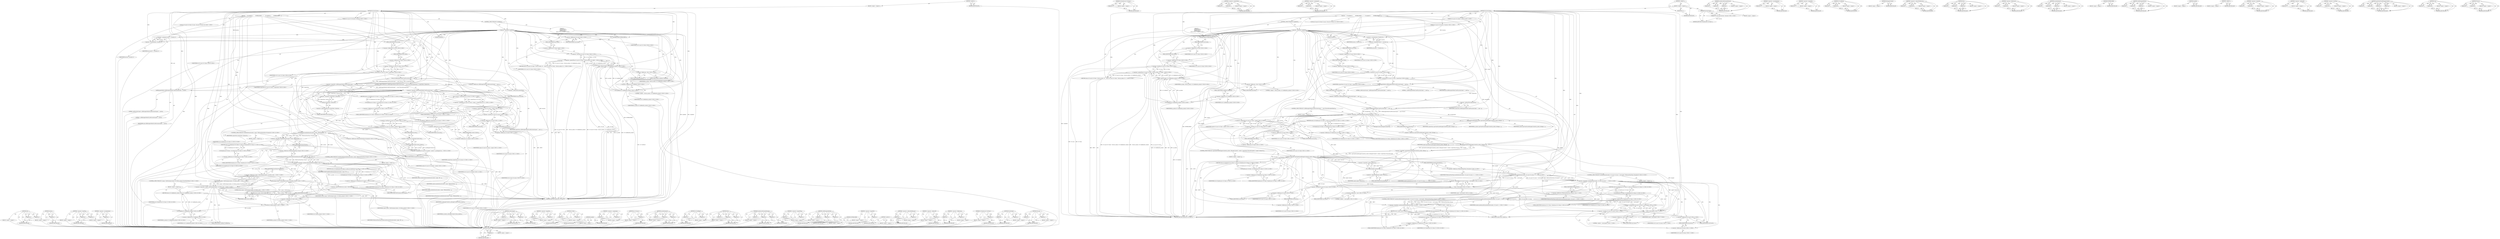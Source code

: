 digraph "ToLocal" {
vulnerable_265 [label=<(METHOD,Get)>];
vulnerable_266 [label=<(PARAM,p1)>];
vulnerable_267 [label=<(PARAM,p2)>];
vulnerable_268 [label=<(BLOCK,&lt;empty&gt;,&lt;empty&gt;)>];
vulnerable_269 [label=<(METHOD_RETURN,ANY)>];
vulnerable_248 [label=<(METHOD,IsArray)>];
vulnerable_249 [label=<(PARAM,p1)>];
vulnerable_250 [label=<(BLOCK,&lt;empty&gt;,&lt;empty&gt;)>];
vulnerable_251 [label=<(METHOD_RETURN,ANY)>];
vulnerable_198 [label=<(METHOD,&lt;operator&gt;.lessThan)>];
vulnerable_199 [label=<(PARAM,p1)>];
vulnerable_200 [label=<(PARAM,p2)>];
vulnerable_201 [label=<(BLOCK,&lt;empty&gt;,&lt;empty&gt;)>];
vulnerable_202 [label=<(METHOD_RETURN,ANY)>];
vulnerable_224 [label=<(METHOD,&lt;operator&gt;.arrayInitializer)>];
vulnerable_225 [label=<(PARAM,p1)>];
vulnerable_226 [label=<(BLOCK,&lt;empty&gt;,&lt;empty&gt;)>];
vulnerable_227 [label=<(METHOD_RETURN,ANY)>];
vulnerable_6 [label=<(METHOD,&lt;global&gt;)<SUB>1</SUB>>];
vulnerable_7 [label=<(BLOCK,&lt;empty&gt;,&lt;empty&gt;)<SUB>1</SUB>>];
vulnerable_8 [label=<(METHOD,functionScopes)<SUB>1</SUB>>];
vulnerable_9 [label="<(PARAM,v8::Local&lt;v8::Function&gt; function)<SUB>1</SUB>>"];
vulnerable_10 [label=<(BLOCK,{
     if (!enabled()) {
         NOTREACHED();...,{
     if (!enabled()) {
         NOTREACHED();...)<SUB>2</SUB>>];
vulnerable_11 [label=<(CONTROL_STRUCTURE,IF,if (!enabled()))<SUB>3</SUB>>];
vulnerable_12 [label=<(&lt;operator&gt;.logicalNot,!enabled())<SUB>3</SUB>>];
vulnerable_13 [label=<(enabled,enabled())<SUB>3</SUB>>];
vulnerable_14 [label="<(BLOCK,{
         NOTREACHED();
         return v8::Lo...,{
         NOTREACHED();
         return v8::Lo...)<SUB>3</SUB>>"];
vulnerable_15 [label=<(NOTREACHED,NOTREACHED())<SUB>4</SUB>>];
vulnerable_16 [label="<(RETURN,return v8::Local&lt;v8::Value&gt;::New(m_isolate, v8:...,return v8::Local&lt;v8::Value&gt;::New(m_isolate, v8:...)<SUB>5</SUB>>"];
vulnerable_17 [label="<(&lt;operator&gt;.greaterThan,v8::Local&lt;v8::Value&gt;::New(m_isolate, v8::Undefi...)<SUB>5</SUB>>"];
vulnerable_18 [label="<(&lt;operator&gt;.lessThan,v8::Local&lt;v8::Value)<SUB>5</SUB>>"];
vulnerable_19 [label="<(&lt;operator&gt;.fieldAccess,v8::Local)<SUB>5</SUB>>"];
vulnerable_20 [label="<(IDENTIFIER,v8,v8::Local&lt;v8::Value)<SUB>5</SUB>>"];
vulnerable_21 [label=<(FIELD_IDENTIFIER,Local,Local)<SUB>5</SUB>>];
vulnerable_22 [label="<(&lt;operator&gt;.fieldAccess,v8::Value)<SUB>5</SUB>>"];
vulnerable_23 [label="<(IDENTIFIER,v8,v8::Local&lt;v8::Value)<SUB>5</SUB>>"];
vulnerable_24 [label=<(FIELD_IDENTIFIER,Value,Value)<SUB>5</SUB>>];
vulnerable_25 [label="<(New,::New(m_isolate, v8::Undefined(m_isolate)))<SUB>5</SUB>>"];
vulnerable_26 [label="<(&lt;operator&gt;.fieldAccess,::New)<SUB>5</SUB>>"];
vulnerable_27 [label="<(LITERAL,&lt;global&gt;,::New(m_isolate, v8::Undefined(m_isolate)))<SUB>5</SUB>>"];
vulnerable_28 [label=<(FIELD_IDENTIFIER,New,New)<SUB>5</SUB>>];
vulnerable_29 [label="<(IDENTIFIER,m_isolate,::New(m_isolate, v8::Undefined(m_isolate)))<SUB>5</SUB>>"];
vulnerable_30 [label="<(v8.Undefined,v8::Undefined(m_isolate))<SUB>5</SUB>>"];
vulnerable_31 [label="<(&lt;operator&gt;.fieldAccess,v8::Undefined)<SUB>5</SUB>>"];
vulnerable_32 [label="<(IDENTIFIER,v8,v8::Undefined(m_isolate))<SUB>5</SUB>>"];
vulnerable_33 [label=<(FIELD_IDENTIFIER,Undefined,Undefined)<SUB>5</SUB>>];
vulnerable_34 [label="<(IDENTIFIER,m_isolate,v8::Undefined(m_isolate))<SUB>5</SUB>>"];
vulnerable_35 [label="<(LOCAL,v8::Local&lt;v8::Value&gt;[1] argv: v8.Local&lt;v8.Value&gt;[1])<SUB>7</SUB>>"];
vulnerable_36 [label=<(&lt;operator&gt;.assignment,argv[] = { function })<SUB>7</SUB>>];
vulnerable_37 [label=<(IDENTIFIER,argv,argv[] = { function })<SUB>7</SUB>>];
vulnerable_38 [label=<(&lt;operator&gt;.arrayInitializer,{ function })<SUB>7</SUB>>];
vulnerable_39 [label=<(IDENTIFIER,function,{ function })<SUB>7</SUB>>];
vulnerable_40 [label="<(&lt;operator&gt;.greaterThan,v8::Local&lt;v8::Value&gt; scopesValue)<SUB>8</SUB>>"];
vulnerable_41 [label="<(&lt;operator&gt;.lessThan,v8::Local&lt;v8::Value)<SUB>8</SUB>>"];
vulnerable_42 [label="<(&lt;operator&gt;.fieldAccess,v8::Local)<SUB>8</SUB>>"];
vulnerable_43 [label="<(IDENTIFIER,v8,v8::Local&lt;v8::Value)<SUB>8</SUB>>"];
vulnerable_44 [label=<(FIELD_IDENTIFIER,Local,Local)<SUB>8</SUB>>];
vulnerable_45 [label="<(&lt;operator&gt;.fieldAccess,v8::Value)<SUB>8</SUB>>"];
vulnerable_46 [label="<(IDENTIFIER,v8,v8::Local&lt;v8::Value)<SUB>8</SUB>>"];
vulnerable_47 [label=<(FIELD_IDENTIFIER,Value,Value)<SUB>8</SUB>>];
vulnerable_48 [label="<(IDENTIFIER,scopesValue,v8::Local&lt;v8::Value&gt; scopesValue)<SUB>8</SUB>>"];
vulnerable_49 [label=<(CONTROL_STRUCTURE,IF,if (!callDebuggerMethod(&quot;getFunctionScopes&quot;, 1, argv).ToLocal(&amp;scopesValue) || !scopesValue-&gt;IsArray()))<SUB>9</SUB>>];
vulnerable_50 [label=<(&lt;operator&gt;.logicalOr,!callDebuggerMethod(&quot;getFunctionScopes&quot;, 1, arg...)<SUB>9</SUB>>];
vulnerable_51 [label=<(&lt;operator&gt;.logicalNot,!callDebuggerMethod(&quot;getFunctionScopes&quot;, 1, arg...)<SUB>9</SUB>>];
vulnerable_52 [label=<(ToLocal,callDebuggerMethod(&quot;getFunctionScopes&quot;, 1, argv...)<SUB>9</SUB>>];
vulnerable_53 [label=<(&lt;operator&gt;.fieldAccess,callDebuggerMethod(&quot;getFunctionScopes&quot;, 1, argv...)<SUB>9</SUB>>];
vulnerable_54 [label=<(callDebuggerMethod,callDebuggerMethod(&quot;getFunctionScopes&quot;, 1, argv))<SUB>9</SUB>>];
vulnerable_55 [label=<(LITERAL,&quot;getFunctionScopes&quot;,callDebuggerMethod(&quot;getFunctionScopes&quot;, 1, argv))<SUB>9</SUB>>];
vulnerable_56 [label=<(LITERAL,1,callDebuggerMethod(&quot;getFunctionScopes&quot;, 1, argv))<SUB>9</SUB>>];
vulnerable_57 [label=<(IDENTIFIER,argv,callDebuggerMethod(&quot;getFunctionScopes&quot;, 1, argv))<SUB>9</SUB>>];
vulnerable_58 [label=<(FIELD_IDENTIFIER,ToLocal,ToLocal)<SUB>9</SUB>>];
vulnerable_59 [label=<(&lt;operator&gt;.addressOf,&amp;scopesValue)<SUB>9</SUB>>];
vulnerable_60 [label=<(IDENTIFIER,scopesValue,callDebuggerMethod(&quot;getFunctionScopes&quot;, 1, argv...)<SUB>9</SUB>>];
vulnerable_61 [label=<(&lt;operator&gt;.logicalNot,!scopesValue-&gt;IsArray())<SUB>9</SUB>>];
vulnerable_62 [label=<(IsArray,scopesValue-&gt;IsArray())<SUB>9</SUB>>];
vulnerable_63 [label=<(&lt;operator&gt;.indirectFieldAccess,scopesValue-&gt;IsArray)<SUB>9</SUB>>];
vulnerable_64 [label=<(IDENTIFIER,scopesValue,scopesValue-&gt;IsArray())<SUB>9</SUB>>];
vulnerable_65 [label=<(FIELD_IDENTIFIER,IsArray,IsArray)<SUB>9</SUB>>];
vulnerable_66 [label=<(BLOCK,&lt;empty&gt;,&lt;empty&gt;)<SUB>10</SUB>>];
vulnerable_67 [label="<(RETURN,return v8::MaybeLocal&lt;v8::Value&gt;();,return v8::MaybeLocal&lt;v8::Value&gt;();)<SUB>10</SUB>>"];
vulnerable_68 [label="<(v8.MaybeLocal&lt;v8.Value&gt;,v8::MaybeLocal&lt;v8::Value&gt;())<SUB>10</SUB>>"];
vulnerable_69 [label="<(&lt;operator&gt;.fieldAccess,v8::MaybeLocal&lt;v8::Value&gt;)<SUB>10</SUB>>"];
vulnerable_70 [label="<(IDENTIFIER,v8,v8::MaybeLocal&lt;v8::Value&gt;())<SUB>10</SUB>>"];
vulnerable_71 [label="<(FIELD_IDENTIFIER,MaybeLocal&lt;v8::Value&gt;,MaybeLocal&lt;v8::Value&gt;)<SUB>10</SUB>>"];
vulnerable_72 [label="<(&lt;operator&gt;.assignment,v8::Local&lt;v8::Array&gt; scopes = scopesValue.As&lt;v8...)<SUB>11</SUB>>"];
vulnerable_73 [label="<(&lt;operator&gt;.greaterThan,v8::Local&lt;v8::Array&gt; scopes)<SUB>11</SUB>>"];
vulnerable_74 [label="<(&lt;operator&gt;.lessThan,v8::Local&lt;v8::Array)<SUB>11</SUB>>"];
vulnerable_75 [label="<(&lt;operator&gt;.fieldAccess,v8::Local)<SUB>11</SUB>>"];
vulnerable_76 [label="<(IDENTIFIER,v8,v8::Local&lt;v8::Array)<SUB>11</SUB>>"];
vulnerable_77 [label=<(FIELD_IDENTIFIER,Local,Local)<SUB>11</SUB>>];
vulnerable_78 [label="<(&lt;operator&gt;.fieldAccess,v8::Array)<SUB>11</SUB>>"];
vulnerable_79 [label="<(IDENTIFIER,v8,v8::Local&lt;v8::Array)<SUB>11</SUB>>"];
vulnerable_80 [label=<(FIELD_IDENTIFIER,Array,Array)<SUB>11</SUB>>];
vulnerable_81 [label="<(IDENTIFIER,scopes,v8::Local&lt;v8::Array&gt; scopes)<SUB>11</SUB>>"];
vulnerable_82 [label="<(As&lt;v8.Array&gt;,scopesValue.As&lt;v8::Array&gt;())<SUB>11</SUB>>"];
vulnerable_83 [label="<(&lt;operator&gt;.fieldAccess,scopesValue.As&lt;v8::Array&gt;)<SUB>11</SUB>>"];
vulnerable_84 [label="<(IDENTIFIER,scopesValue,scopesValue.As&lt;v8::Array&gt;())<SUB>11</SUB>>"];
vulnerable_85 [label="<(FIELD_IDENTIFIER,As&lt;v8::Array&gt;,As&lt;v8::Array&gt;)<SUB>11</SUB>>"];
vulnerable_86 [label="<(&lt;operator&gt;.assignment,v8::Local&lt;v8::Context&gt; context = m_debuggerCont...)<SUB>12</SUB>>"];
vulnerable_87 [label="<(&lt;operator&gt;.greaterThan,v8::Local&lt;v8::Context&gt; context)<SUB>12</SUB>>"];
vulnerable_88 [label="<(&lt;operator&gt;.lessThan,v8::Local&lt;v8::Context)<SUB>12</SUB>>"];
vulnerable_89 [label="<(&lt;operator&gt;.fieldAccess,v8::Local)<SUB>12</SUB>>"];
vulnerable_90 [label="<(IDENTIFIER,v8,v8::Local&lt;v8::Context)<SUB>12</SUB>>"];
vulnerable_91 [label=<(FIELD_IDENTIFIER,Local,Local)<SUB>12</SUB>>];
vulnerable_92 [label="<(&lt;operator&gt;.fieldAccess,v8::Context)<SUB>12</SUB>>"];
vulnerable_93 [label="<(IDENTIFIER,v8,v8::Local&lt;v8::Context)<SUB>12</SUB>>"];
vulnerable_94 [label=<(FIELD_IDENTIFIER,Context,Context)<SUB>12</SUB>>];
vulnerable_95 [label="<(IDENTIFIER,context,v8::Local&lt;v8::Context&gt; context)<SUB>12</SUB>>"];
vulnerable_96 [label=<(Get,m_debuggerContext.Get(m_isolate))<SUB>12</SUB>>];
vulnerable_97 [label=<(&lt;operator&gt;.fieldAccess,m_debuggerContext.Get)<SUB>12</SUB>>];
vulnerable_98 [label=<(IDENTIFIER,m_debuggerContext,m_debuggerContext.Get(m_isolate))<SUB>12</SUB>>];
vulnerable_99 [label=<(FIELD_IDENTIFIER,Get,Get)<SUB>12</SUB>>];
vulnerable_100 [label=<(IDENTIFIER,m_isolate,m_debuggerContext.Get(m_isolate))<SUB>12</SUB>>];
vulnerable_101 [label="<(CONTROL_STRUCTURE,IF,if (!markAsInternal(context, scopes, V8InternalValueType::kScopeList)))<SUB>13</SUB>>"];
vulnerable_102 [label=<(&lt;operator&gt;.logicalNot,!markAsInternal(context, scopes, V8InternalValu...)<SUB>13</SUB>>];
vulnerable_103 [label=<(markAsInternal,markAsInternal(context, scopes, V8InternalValue...)<SUB>13</SUB>>];
vulnerable_104 [label=<(IDENTIFIER,context,markAsInternal(context, scopes, V8InternalValue...)<SUB>13</SUB>>];
vulnerable_105 [label=<(IDENTIFIER,scopes,markAsInternal(context, scopes, V8InternalValue...)<SUB>13</SUB>>];
vulnerable_106 [label="<(&lt;operator&gt;.fieldAccess,V8InternalValueType::kScopeList)<SUB>13</SUB>>"];
vulnerable_107 [label=<(IDENTIFIER,V8InternalValueType,markAsInternal(context, scopes, V8InternalValue...)<SUB>13</SUB>>];
vulnerable_108 [label=<(FIELD_IDENTIFIER,kScopeList,kScopeList)<SUB>13</SUB>>];
vulnerable_109 [label=<(BLOCK,&lt;empty&gt;,&lt;empty&gt;)<SUB>14</SUB>>];
vulnerable_110 [label="<(RETURN,return v8::MaybeLocal&lt;v8::Value&gt;();,return v8::MaybeLocal&lt;v8::Value&gt;();)<SUB>14</SUB>>"];
vulnerable_111 [label="<(v8.MaybeLocal&lt;v8.Value&gt;,v8::MaybeLocal&lt;v8::Value&gt;())<SUB>14</SUB>>"];
vulnerable_112 [label="<(&lt;operator&gt;.fieldAccess,v8::MaybeLocal&lt;v8::Value&gt;)<SUB>14</SUB>>"];
vulnerable_113 [label="<(IDENTIFIER,v8,v8::MaybeLocal&lt;v8::Value&gt;())<SUB>14</SUB>>"];
vulnerable_114 [label="<(FIELD_IDENTIFIER,MaybeLocal&lt;v8::Value&gt;,MaybeLocal&lt;v8::Value&gt;)<SUB>14</SUB>>"];
vulnerable_115 [label="<(CONTROL_STRUCTURE,IF,if (!markArrayEntriesAsInternal(context, scopes, V8InternalValueType::kScope)))<SUB>15</SUB>>"];
vulnerable_116 [label=<(&lt;operator&gt;.logicalNot,!markArrayEntriesAsInternal(context, scopes, V8...)<SUB>15</SUB>>];
vulnerable_117 [label=<(markArrayEntriesAsInternal,markArrayEntriesAsInternal(context, scopes, V8I...)<SUB>15</SUB>>];
vulnerable_118 [label=<(IDENTIFIER,context,markArrayEntriesAsInternal(context, scopes, V8I...)<SUB>15</SUB>>];
vulnerable_119 [label=<(IDENTIFIER,scopes,markArrayEntriesAsInternal(context, scopes, V8I...)<SUB>15</SUB>>];
vulnerable_120 [label="<(&lt;operator&gt;.fieldAccess,V8InternalValueType::kScope)<SUB>15</SUB>>"];
vulnerable_121 [label=<(IDENTIFIER,V8InternalValueType,markArrayEntriesAsInternal(context, scopes, V8I...)<SUB>15</SUB>>];
vulnerable_122 [label=<(FIELD_IDENTIFIER,kScope,kScope)<SUB>15</SUB>>];
vulnerable_123 [label=<(BLOCK,&lt;empty&gt;,&lt;empty&gt;)<SUB>16</SUB>>];
vulnerable_124 [label="<(RETURN,return v8::MaybeLocal&lt;v8::Value&gt;();,return v8::MaybeLocal&lt;v8::Value&gt;();)<SUB>16</SUB>>"];
vulnerable_125 [label="<(v8.MaybeLocal&lt;v8.Value&gt;,v8::MaybeLocal&lt;v8::Value&gt;())<SUB>16</SUB>>"];
vulnerable_126 [label="<(&lt;operator&gt;.fieldAccess,v8::MaybeLocal&lt;v8::Value&gt;)<SUB>16</SUB>>"];
vulnerable_127 [label="<(IDENTIFIER,v8,v8::MaybeLocal&lt;v8::Value&gt;())<SUB>16</SUB>>"];
vulnerable_128 [label="<(FIELD_IDENTIFIER,MaybeLocal&lt;v8::Value&gt;,MaybeLocal&lt;v8::Value&gt;)<SUB>16</SUB>>"];
vulnerable_129 [label="<(CONTROL_STRUCTURE,IF,if (!scopes-&gt;SetPrototype(context, v8::Null(m_isolate)).FromMaybe(false)))<SUB>17</SUB>>"];
vulnerable_130 [label="<(&lt;operator&gt;.logicalNot,!scopes-&gt;SetPrototype(context, v8::Null(m_isola...)<SUB>17</SUB>>"];
vulnerable_131 [label="<(FromMaybe,scopes-&gt;SetPrototype(context, v8::Null(m_isolat...)<SUB>17</SUB>>"];
vulnerable_132 [label="<(&lt;operator&gt;.fieldAccess,scopes-&gt;SetPrototype(context, v8::Null(m_isolat...)<SUB>17</SUB>>"];
vulnerable_133 [label="<(SetPrototype,scopes-&gt;SetPrototype(context, v8::Null(m_isolate)))<SUB>17</SUB>>"];
vulnerable_134 [label=<(&lt;operator&gt;.indirectFieldAccess,scopes-&gt;SetPrototype)<SUB>17</SUB>>];
vulnerable_135 [label="<(IDENTIFIER,scopes,scopes-&gt;SetPrototype(context, v8::Null(m_isolate)))<SUB>17</SUB>>"];
vulnerable_136 [label=<(FIELD_IDENTIFIER,SetPrototype,SetPrototype)<SUB>17</SUB>>];
vulnerable_137 [label="<(IDENTIFIER,context,scopes-&gt;SetPrototype(context, v8::Null(m_isolate)))<SUB>17</SUB>>"];
vulnerable_138 [label="<(v8.Null,v8::Null(m_isolate))<SUB>17</SUB>>"];
vulnerable_139 [label="<(&lt;operator&gt;.fieldAccess,v8::Null)<SUB>17</SUB>>"];
vulnerable_140 [label="<(IDENTIFIER,v8,v8::Null(m_isolate))<SUB>17</SUB>>"];
vulnerable_141 [label=<(FIELD_IDENTIFIER,Null,Null)<SUB>17</SUB>>];
vulnerable_142 [label="<(IDENTIFIER,m_isolate,v8::Null(m_isolate))<SUB>17</SUB>>"];
vulnerable_143 [label=<(FIELD_IDENTIFIER,FromMaybe,FromMaybe)<SUB>17</SUB>>];
vulnerable_144 [label="<(LITERAL,false,scopes-&gt;SetPrototype(context, v8::Null(m_isolat...)<SUB>17</SUB>>"];
vulnerable_145 [label=<(BLOCK,&lt;empty&gt;,&lt;empty&gt;)<SUB>18</SUB>>];
vulnerable_146 [label="<(RETURN,return v8::Undefined(m_isolate);,return v8::Undefined(m_isolate);)<SUB>18</SUB>>"];
vulnerable_147 [label="<(v8.Undefined,v8::Undefined(m_isolate))<SUB>18</SUB>>"];
vulnerable_148 [label="<(&lt;operator&gt;.fieldAccess,v8::Undefined)<SUB>18</SUB>>"];
vulnerable_149 [label="<(IDENTIFIER,v8,v8::Undefined(m_isolate))<SUB>18</SUB>>"];
vulnerable_150 [label=<(FIELD_IDENTIFIER,Undefined,Undefined)<SUB>18</SUB>>];
vulnerable_151 [label="<(IDENTIFIER,m_isolate,v8::Undefined(m_isolate))<SUB>18</SUB>>"];
vulnerable_152 [label=<(RETURN,return scopes;,return scopes;)<SUB>19</SUB>>];
vulnerable_153 [label=<(IDENTIFIER,scopes,return scopes;)<SUB>19</SUB>>];
vulnerable_154 [label=<(METHOD_RETURN,MaybeLocal&lt;v8.Value&gt;)<SUB>1</SUB>>];
vulnerable_156 [label=<(METHOD_RETURN,ANY)<SUB>1</SUB>>];
vulnerable_287 [label=<(METHOD,SetPrototype)>];
vulnerable_288 [label=<(PARAM,p1)>];
vulnerable_289 [label=<(PARAM,p2)>];
vulnerable_290 [label=<(PARAM,p3)>];
vulnerable_291 [label=<(BLOCK,&lt;empty&gt;,&lt;empty&gt;)>];
vulnerable_292 [label=<(METHOD_RETURN,ANY)>];
vulnerable_228 [label=<(METHOD,&lt;operator&gt;.logicalOr)>];
vulnerable_229 [label=<(PARAM,p1)>];
vulnerable_230 [label=<(PARAM,p2)>];
vulnerable_231 [label=<(BLOCK,&lt;empty&gt;,&lt;empty&gt;)>];
vulnerable_232 [label=<(METHOD_RETURN,ANY)>];
vulnerable_293 [label=<(METHOD,v8.Null)>];
vulnerable_294 [label=<(PARAM,p1)>];
vulnerable_295 [label=<(PARAM,p2)>];
vulnerable_296 [label=<(BLOCK,&lt;empty&gt;,&lt;empty&gt;)>];
vulnerable_297 [label=<(METHOD_RETURN,ANY)>];
vulnerable_187 [label=<(METHOD,enabled)>];
vulnerable_188 [label=<(BLOCK,&lt;empty&gt;,&lt;empty&gt;)>];
vulnerable_189 [label=<(METHOD_RETURN,ANY)>];
vulnerable_219 [label=<(METHOD,&lt;operator&gt;.assignment)>];
vulnerable_220 [label=<(PARAM,p1)>];
vulnerable_221 [label=<(PARAM,p2)>];
vulnerable_222 [label=<(BLOCK,&lt;empty&gt;,&lt;empty&gt;)>];
vulnerable_223 [label=<(METHOD_RETURN,ANY)>];
vulnerable_261 [label=<(METHOD,As&lt;v8.Array&gt;)>];
vulnerable_262 [label=<(PARAM,p1)>];
vulnerable_263 [label=<(BLOCK,&lt;empty&gt;,&lt;empty&gt;)>];
vulnerable_264 [label=<(METHOD_RETURN,ANY)>];
vulnerable_270 [label=<(METHOD,markAsInternal)>];
vulnerable_271 [label=<(PARAM,p1)>];
vulnerable_272 [label=<(PARAM,p2)>];
vulnerable_273 [label=<(PARAM,p3)>];
vulnerable_274 [label=<(BLOCK,&lt;empty&gt;,&lt;empty&gt;)>];
vulnerable_275 [label=<(METHOD_RETURN,ANY)>];
vulnerable_214 [label=<(METHOD,v8.Undefined)>];
vulnerable_215 [label=<(PARAM,p1)>];
vulnerable_216 [label=<(PARAM,p2)>];
vulnerable_217 [label=<(BLOCK,&lt;empty&gt;,&lt;empty&gt;)>];
vulnerable_218 [label=<(METHOD_RETURN,ANY)>];
vulnerable_208 [label=<(METHOD,New)>];
vulnerable_209 [label=<(PARAM,p1)>];
vulnerable_210 [label=<(PARAM,p2)>];
vulnerable_211 [label=<(PARAM,p3)>];
vulnerable_212 [label=<(BLOCK,&lt;empty&gt;,&lt;empty&gt;)>];
vulnerable_213 [label=<(METHOD_RETURN,ANY)>];
vulnerable_276 [label=<(METHOD,markArrayEntriesAsInternal)>];
vulnerable_277 [label=<(PARAM,p1)>];
vulnerable_278 [label=<(PARAM,p2)>];
vulnerable_279 [label=<(PARAM,p3)>];
vulnerable_280 [label=<(BLOCK,&lt;empty&gt;,&lt;empty&gt;)>];
vulnerable_281 [label=<(METHOD_RETURN,ANY)>];
vulnerable_193 [label=<(METHOD,&lt;operator&gt;.greaterThan)>];
vulnerable_194 [label=<(PARAM,p1)>];
vulnerable_195 [label=<(PARAM,p2)>];
vulnerable_196 [label=<(BLOCK,&lt;empty&gt;,&lt;empty&gt;)>];
vulnerable_197 [label=<(METHOD_RETURN,ANY)>];
vulnerable_238 [label=<(METHOD,callDebuggerMethod)>];
vulnerable_239 [label=<(PARAM,p1)>];
vulnerable_240 [label=<(PARAM,p2)>];
vulnerable_241 [label=<(PARAM,p3)>];
vulnerable_242 [label=<(BLOCK,&lt;empty&gt;,&lt;empty&gt;)>];
vulnerable_243 [label=<(METHOD_RETURN,ANY)>];
vulnerable_190 [label=<(METHOD,NOTREACHED)>];
vulnerable_191 [label=<(BLOCK,&lt;empty&gt;,&lt;empty&gt;)>];
vulnerable_192 [label=<(METHOD_RETURN,ANY)>];
vulnerable_183 [label=<(METHOD,&lt;operator&gt;.logicalNot)>];
vulnerable_184 [label=<(PARAM,p1)>];
vulnerable_185 [label=<(BLOCK,&lt;empty&gt;,&lt;empty&gt;)>];
vulnerable_186 [label=<(METHOD_RETURN,ANY)>];
vulnerable_177 [label=<(METHOD,&lt;global&gt;)<SUB>1</SUB>>];
vulnerable_178 [label=<(BLOCK,&lt;empty&gt;,&lt;empty&gt;)>];
vulnerable_179 [label=<(METHOD_RETURN,ANY)>];
vulnerable_252 [label=<(METHOD,&lt;operator&gt;.indirectFieldAccess)>];
vulnerable_253 [label=<(PARAM,p1)>];
vulnerable_254 [label=<(PARAM,p2)>];
vulnerable_255 [label=<(BLOCK,&lt;empty&gt;,&lt;empty&gt;)>];
vulnerable_256 [label=<(METHOD_RETURN,ANY)>];
vulnerable_244 [label=<(METHOD,&lt;operator&gt;.addressOf)>];
vulnerable_245 [label=<(PARAM,p1)>];
vulnerable_246 [label=<(BLOCK,&lt;empty&gt;,&lt;empty&gt;)>];
vulnerable_247 [label=<(METHOD_RETURN,ANY)>];
vulnerable_203 [label=<(METHOD,&lt;operator&gt;.fieldAccess)>];
vulnerable_204 [label=<(PARAM,p1)>];
vulnerable_205 [label=<(PARAM,p2)>];
vulnerable_206 [label=<(BLOCK,&lt;empty&gt;,&lt;empty&gt;)>];
vulnerable_207 [label=<(METHOD_RETURN,ANY)>];
vulnerable_257 [label=<(METHOD,v8.MaybeLocal&lt;v8.Value&gt;)>];
vulnerable_258 [label=<(PARAM,p1)>];
vulnerable_259 [label=<(BLOCK,&lt;empty&gt;,&lt;empty&gt;)>];
vulnerable_260 [label=<(METHOD_RETURN,ANY)>];
vulnerable_282 [label=<(METHOD,FromMaybe)>];
vulnerable_283 [label=<(PARAM,p1)>];
vulnerable_284 [label=<(PARAM,p2)>];
vulnerable_285 [label=<(BLOCK,&lt;empty&gt;,&lt;empty&gt;)>];
vulnerable_286 [label=<(METHOD_RETURN,ANY)>];
vulnerable_233 [label=<(METHOD,ToLocal)>];
vulnerable_234 [label=<(PARAM,p1)>];
vulnerable_235 [label=<(PARAM,p2)>];
vulnerable_236 [label=<(BLOCK,&lt;empty&gt;,&lt;empty&gt;)>];
vulnerable_237 [label=<(METHOD_RETURN,ANY)>];
fixed_270 [label=<(METHOD,IsArray)>];
fixed_271 [label=<(PARAM,p1)>];
fixed_272 [label=<(BLOCK,&lt;empty&gt;,&lt;empty&gt;)>];
fixed_273 [label=<(METHOD_RETURN,ANY)>];
fixed_251 [label=<(METHOD,v8.MaybeLocal&lt;v8.Value&gt;)>];
fixed_252 [label=<(PARAM,p1)>];
fixed_253 [label=<(BLOCK,&lt;empty&gt;,&lt;empty&gt;)>];
fixed_254 [label=<(METHOD_RETURN,ANY)>];
fixed_201 [label=<(METHOD,&lt;operator&gt;.greaterThan)>];
fixed_202 [label=<(PARAM,p1)>];
fixed_203 [label=<(PARAM,p2)>];
fixed_204 [label=<(BLOCK,&lt;empty&gt;,&lt;empty&gt;)>];
fixed_205 [label=<(METHOD_RETURN,ANY)>];
fixed_227 [label=<(METHOD,&lt;operator&gt;.assignment)>];
fixed_228 [label=<(PARAM,p1)>];
fixed_229 [label=<(PARAM,p2)>];
fixed_230 [label=<(BLOCK,&lt;empty&gt;,&lt;empty&gt;)>];
fixed_231 [label=<(METHOD_RETURN,ANY)>];
fixed_6 [label=<(METHOD,&lt;global&gt;)<SUB>1</SUB>>];
fixed_7 [label=<(BLOCK,&lt;empty&gt;,&lt;empty&gt;)<SUB>1</SUB>>];
fixed_8 [label=<(METHOD,functionScopes)<SUB>1</SUB>>];
fixed_9 [label="<(PARAM,v8::Local&lt;v8::Function&gt; function)<SUB>1</SUB>>"];
fixed_10 [label=<(BLOCK,&lt;empty&gt;,&lt;empty&gt;)>];
fixed_11 [label=<(METHOD_RETURN,v8.MaybeLocal&lt;v8.Value&gt;)<SUB>1</SUB>>];
fixed_13 [label=<(UNKNOWN,),))<SUB>1</SUB>>];
fixed_14 [label=<(METHOD,functionScopes)<SUB>2</SUB>>];
fixed_15 [label="<(PARAM,v8::Local&lt;v8::Context&gt; context)<SUB>2</SUB>>"];
fixed_16 [label="<(PARAM,v8::Local&lt;v8::Function&gt; function)<SUB>2</SUB>>"];
fixed_17 [label=<(BLOCK,{
     if (!enabled()) {
         NOTREACHED();...,{
     if (!enabled()) {
         NOTREACHED();...)<SUB>3</SUB>>];
fixed_18 [label=<(CONTROL_STRUCTURE,IF,if (!enabled()))<SUB>4</SUB>>];
fixed_19 [label=<(&lt;operator&gt;.logicalNot,!enabled())<SUB>4</SUB>>];
fixed_20 [label=<(enabled,enabled())<SUB>4</SUB>>];
fixed_21 [label="<(BLOCK,{
         NOTREACHED();
         return v8::Lo...,{
         NOTREACHED();
         return v8::Lo...)<SUB>4</SUB>>"];
fixed_22 [label=<(NOTREACHED,NOTREACHED())<SUB>5</SUB>>];
fixed_23 [label="<(RETURN,return v8::Local&lt;v8::Value&gt;::New(m_isolate, v8:...,return v8::Local&lt;v8::Value&gt;::New(m_isolate, v8:...)<SUB>6</SUB>>"];
fixed_24 [label="<(&lt;operator&gt;.greaterThan,v8::Local&lt;v8::Value&gt;::New(m_isolate, v8::Undefi...)<SUB>6</SUB>>"];
fixed_25 [label="<(&lt;operator&gt;.lessThan,v8::Local&lt;v8::Value)<SUB>6</SUB>>"];
fixed_26 [label="<(&lt;operator&gt;.fieldAccess,v8::Local)<SUB>6</SUB>>"];
fixed_27 [label="<(IDENTIFIER,v8,v8::Local&lt;v8::Value)<SUB>6</SUB>>"];
fixed_28 [label=<(FIELD_IDENTIFIER,Local,Local)<SUB>6</SUB>>];
fixed_29 [label="<(&lt;operator&gt;.fieldAccess,v8::Value)<SUB>6</SUB>>"];
fixed_30 [label="<(IDENTIFIER,v8,v8::Local&lt;v8::Value)<SUB>6</SUB>>"];
fixed_31 [label=<(FIELD_IDENTIFIER,Value,Value)<SUB>6</SUB>>];
fixed_32 [label="<(New,::New(m_isolate, v8::Undefined(m_isolate)))<SUB>6</SUB>>"];
fixed_33 [label="<(&lt;operator&gt;.fieldAccess,::New)<SUB>6</SUB>>"];
fixed_34 [label="<(LITERAL,&lt;global&gt;,::New(m_isolate, v8::Undefined(m_isolate)))<SUB>6</SUB>>"];
fixed_35 [label=<(FIELD_IDENTIFIER,New,New)<SUB>6</SUB>>];
fixed_36 [label="<(IDENTIFIER,m_isolate,::New(m_isolate, v8::Undefined(m_isolate)))<SUB>6</SUB>>"];
fixed_37 [label="<(v8.Undefined,v8::Undefined(m_isolate))<SUB>6</SUB>>"];
fixed_38 [label="<(&lt;operator&gt;.fieldAccess,v8::Undefined)<SUB>6</SUB>>"];
fixed_39 [label="<(IDENTIFIER,v8,v8::Undefined(m_isolate))<SUB>6</SUB>>"];
fixed_40 [label=<(FIELD_IDENTIFIER,Undefined,Undefined)<SUB>6</SUB>>];
fixed_41 [label="<(IDENTIFIER,m_isolate,v8::Undefined(m_isolate))<SUB>6</SUB>>"];
fixed_42 [label="<(LOCAL,v8::Local&lt;v8::Value&gt;[1] argv: v8.Local&lt;v8.Value&gt;[1])<SUB>8</SUB>>"];
fixed_43 [label=<(&lt;operator&gt;.assignment,argv[] = { function })<SUB>8</SUB>>];
fixed_44 [label=<(IDENTIFIER,argv,argv[] = { function })<SUB>8</SUB>>];
fixed_45 [label=<(&lt;operator&gt;.arrayInitializer,{ function })<SUB>8</SUB>>];
fixed_46 [label=<(IDENTIFIER,function,{ function })<SUB>8</SUB>>];
fixed_47 [label="<(&lt;operator&gt;.greaterThan,v8::Local&lt;v8::Value&gt; scopesValue)<SUB>9</SUB>>"];
fixed_48 [label="<(&lt;operator&gt;.lessThan,v8::Local&lt;v8::Value)<SUB>9</SUB>>"];
fixed_49 [label="<(&lt;operator&gt;.fieldAccess,v8::Local)<SUB>9</SUB>>"];
fixed_50 [label="<(IDENTIFIER,v8,v8::Local&lt;v8::Value)<SUB>9</SUB>>"];
fixed_51 [label=<(FIELD_IDENTIFIER,Local,Local)<SUB>9</SUB>>];
fixed_52 [label="<(&lt;operator&gt;.fieldAccess,v8::Value)<SUB>9</SUB>>"];
fixed_53 [label="<(IDENTIFIER,v8,v8::Local&lt;v8::Value)<SUB>9</SUB>>"];
fixed_54 [label=<(FIELD_IDENTIFIER,Value,Value)<SUB>9</SUB>>];
fixed_55 [label="<(IDENTIFIER,scopesValue,v8::Local&lt;v8::Value&gt; scopesValue)<SUB>9</SUB>>"];
fixed_56 [label=<(CONTROL_STRUCTURE,IF,if (!callDebuggerMethod(&quot;getFunctionScopes&quot;, 1, argv).ToLocal(&amp;scopesValue)))<SUB>10</SUB>>];
fixed_57 [label=<(&lt;operator&gt;.logicalNot,!callDebuggerMethod(&quot;getFunctionScopes&quot;, 1, arg...)<SUB>10</SUB>>];
fixed_58 [label=<(ToLocal,callDebuggerMethod(&quot;getFunctionScopes&quot;, 1, argv...)<SUB>10</SUB>>];
fixed_59 [label=<(&lt;operator&gt;.fieldAccess,callDebuggerMethod(&quot;getFunctionScopes&quot;, 1, argv...)<SUB>10</SUB>>];
fixed_60 [label=<(callDebuggerMethod,callDebuggerMethod(&quot;getFunctionScopes&quot;, 1, argv))<SUB>10</SUB>>];
fixed_61 [label=<(LITERAL,&quot;getFunctionScopes&quot;,callDebuggerMethod(&quot;getFunctionScopes&quot;, 1, argv))<SUB>10</SUB>>];
fixed_62 [label=<(LITERAL,1,callDebuggerMethod(&quot;getFunctionScopes&quot;, 1, argv))<SUB>10</SUB>>];
fixed_63 [label=<(IDENTIFIER,argv,callDebuggerMethod(&quot;getFunctionScopes&quot;, 1, argv))<SUB>10</SUB>>];
fixed_64 [label=<(FIELD_IDENTIFIER,ToLocal,ToLocal)<SUB>10</SUB>>];
fixed_65 [label=<(&lt;operator&gt;.addressOf,&amp;scopesValue)<SUB>10</SUB>>];
fixed_66 [label=<(IDENTIFIER,scopesValue,callDebuggerMethod(&quot;getFunctionScopes&quot;, 1, argv...)<SUB>10</SUB>>];
fixed_67 [label=<(BLOCK,&lt;empty&gt;,&lt;empty&gt;)<SUB>11</SUB>>];
fixed_68 [label="<(RETURN,return v8::MaybeLocal&lt;v8::Value&gt;();,return v8::MaybeLocal&lt;v8::Value&gt;();)<SUB>11</SUB>>"];
fixed_69 [label="<(v8.MaybeLocal&lt;v8.Value&gt;,v8::MaybeLocal&lt;v8::Value&gt;())<SUB>11</SUB>>"];
fixed_70 [label="<(&lt;operator&gt;.fieldAccess,v8::MaybeLocal&lt;v8::Value&gt;)<SUB>11</SUB>>"];
fixed_71 [label="<(IDENTIFIER,v8,v8::MaybeLocal&lt;v8::Value&gt;())<SUB>11</SUB>>"];
fixed_72 [label="<(FIELD_IDENTIFIER,MaybeLocal&lt;v8::Value&gt;,MaybeLocal&lt;v8::Value&gt;)<SUB>11</SUB>>"];
fixed_73 [label="<(&lt;operator&gt;.greaterThan,v8::Local&lt;v8::Value&gt; copied)<SUB>12</SUB>>"];
fixed_74 [label="<(&lt;operator&gt;.lessThan,v8::Local&lt;v8::Value)<SUB>12</SUB>>"];
fixed_75 [label="<(&lt;operator&gt;.fieldAccess,v8::Local)<SUB>12</SUB>>"];
fixed_76 [label="<(IDENTIFIER,v8,v8::Local&lt;v8::Value)<SUB>12</SUB>>"];
fixed_77 [label=<(FIELD_IDENTIFIER,Local,Local)<SUB>12</SUB>>];
fixed_78 [label="<(&lt;operator&gt;.fieldAccess,v8::Value)<SUB>12</SUB>>"];
fixed_79 [label="<(IDENTIFIER,v8,v8::Local&lt;v8::Value)<SUB>12</SUB>>"];
fixed_80 [label=<(FIELD_IDENTIFIER,Value,Value)<SUB>12</SUB>>];
fixed_81 [label="<(IDENTIFIER,copied,v8::Local&lt;v8::Value&gt; copied)<SUB>12</SUB>>"];
fixed_82 [label=<(CONTROL_STRUCTURE,IF,if (!copyValueFromDebuggerContext(m_isolate, debuggerContext(), context, scopesValue).ToLocal(&amp;copied) || !copied-&gt;IsArray()))<SUB>13</SUB>>];
fixed_83 [label=<(&lt;operator&gt;.logicalOr,!copyValueFromDebuggerContext(m_isolate, debugg...)<SUB>13</SUB>>];
fixed_84 [label=<(&lt;operator&gt;.logicalNot,!copyValueFromDebuggerContext(m_isolate, debugg...)<SUB>13</SUB>>];
fixed_85 [label=<(ToLocal,copyValueFromDebuggerContext(m_isolate, debugge...)<SUB>13</SUB>>];
fixed_86 [label=<(&lt;operator&gt;.fieldAccess,copyValueFromDebuggerContext(m_isolate, debugge...)<SUB>13</SUB>>];
fixed_87 [label=<(copyValueFromDebuggerContext,copyValueFromDebuggerContext(m_isolate, debugge...)<SUB>13</SUB>>];
fixed_88 [label=<(IDENTIFIER,m_isolate,copyValueFromDebuggerContext(m_isolate, debugge...)<SUB>13</SUB>>];
fixed_89 [label=<(debuggerContext,debuggerContext())<SUB>13</SUB>>];
fixed_90 [label=<(IDENTIFIER,context,copyValueFromDebuggerContext(m_isolate, debugge...)<SUB>13</SUB>>];
fixed_91 [label=<(IDENTIFIER,scopesValue,copyValueFromDebuggerContext(m_isolate, debugge...)<SUB>13</SUB>>];
fixed_92 [label=<(FIELD_IDENTIFIER,ToLocal,ToLocal)<SUB>13</SUB>>];
fixed_93 [label=<(&lt;operator&gt;.addressOf,&amp;copied)<SUB>13</SUB>>];
fixed_94 [label=<(IDENTIFIER,copied,copyValueFromDebuggerContext(m_isolate, debugge...)<SUB>13</SUB>>];
fixed_95 [label=<(&lt;operator&gt;.logicalNot,!copied-&gt;IsArray())<SUB>13</SUB>>];
fixed_96 [label=<(IsArray,copied-&gt;IsArray())<SUB>13</SUB>>];
fixed_97 [label=<(&lt;operator&gt;.indirectFieldAccess,copied-&gt;IsArray)<SUB>13</SUB>>];
fixed_98 [label=<(IDENTIFIER,copied,copied-&gt;IsArray())<SUB>13</SUB>>];
fixed_99 [label=<(FIELD_IDENTIFIER,IsArray,IsArray)<SUB>13</SUB>>];
fixed_100 [label=<(BLOCK,&lt;empty&gt;,&lt;empty&gt;)<SUB>14</SUB>>];
fixed_101 [label="<(RETURN,return v8::MaybeLocal&lt;v8::Value&gt;();,return v8::MaybeLocal&lt;v8::Value&gt;();)<SUB>14</SUB>>"];
fixed_102 [label="<(v8.MaybeLocal&lt;v8.Value&gt;,v8::MaybeLocal&lt;v8::Value&gt;())<SUB>14</SUB>>"];
fixed_103 [label="<(&lt;operator&gt;.fieldAccess,v8::MaybeLocal&lt;v8::Value&gt;)<SUB>14</SUB>>"];
fixed_104 [label="<(IDENTIFIER,v8,v8::MaybeLocal&lt;v8::Value&gt;())<SUB>14</SUB>>"];
fixed_105 [label="<(FIELD_IDENTIFIER,MaybeLocal&lt;v8::Value&gt;,MaybeLocal&lt;v8::Value&gt;)<SUB>14</SUB>>"];
fixed_106 [label="<(CONTROL_STRUCTURE,IF,if (!markAsInternal(context, v8::Local&lt;v8::Array&gt;::Cast(copied), V8InternalValueType::kScopeList)))<SUB>15</SUB>>"];
fixed_107 [label="<(&lt;operator&gt;.logicalNot,!markAsInternal(context, v8::Local&lt;v8::Array&gt;::...)<SUB>15</SUB>>"];
fixed_108 [label="<(markAsInternal,markAsInternal(context, v8::Local&lt;v8::Array&gt;::C...)<SUB>15</SUB>>"];
fixed_109 [label="<(IDENTIFIER,context,markAsInternal(context, v8::Local&lt;v8::Array&gt;::C...)<SUB>15</SUB>>"];
fixed_110 [label="<(&lt;operator&gt;.greaterThan,v8::Local&lt;v8::Array&gt;::Cast(copied))<SUB>15</SUB>>"];
fixed_111 [label="<(&lt;operator&gt;.lessThan,v8::Local&lt;v8::Array)<SUB>15</SUB>>"];
fixed_112 [label="<(&lt;operator&gt;.fieldAccess,v8::Local)<SUB>15</SUB>>"];
fixed_113 [label="<(IDENTIFIER,v8,v8::Local&lt;v8::Array)<SUB>15</SUB>>"];
fixed_114 [label=<(FIELD_IDENTIFIER,Local,Local)<SUB>15</SUB>>];
fixed_115 [label="<(&lt;operator&gt;.fieldAccess,v8::Array)<SUB>15</SUB>>"];
fixed_116 [label="<(IDENTIFIER,v8,v8::Local&lt;v8::Array)<SUB>15</SUB>>"];
fixed_117 [label=<(FIELD_IDENTIFIER,Array,Array)<SUB>15</SUB>>];
fixed_118 [label="<(Cast,::Cast(copied))<SUB>15</SUB>>"];
fixed_119 [label="<(&lt;operator&gt;.fieldAccess,::Cast)<SUB>15</SUB>>"];
fixed_120 [label="<(LITERAL,&lt;global&gt;,::Cast(copied))<SUB>15</SUB>>"];
fixed_121 [label=<(FIELD_IDENTIFIER,Cast,Cast)<SUB>15</SUB>>];
fixed_122 [label="<(IDENTIFIER,copied,::Cast(copied))<SUB>15</SUB>>"];
fixed_123 [label="<(&lt;operator&gt;.fieldAccess,V8InternalValueType::kScopeList)<SUB>15</SUB>>"];
fixed_124 [label="<(IDENTIFIER,V8InternalValueType,markAsInternal(context, v8::Local&lt;v8::Array&gt;::C...)<SUB>15</SUB>>"];
fixed_125 [label=<(FIELD_IDENTIFIER,kScopeList,kScopeList)<SUB>15</SUB>>];
fixed_126 [label=<(BLOCK,&lt;empty&gt;,&lt;empty&gt;)<SUB>16</SUB>>];
fixed_127 [label="<(RETURN,return v8::MaybeLocal&lt;v8::Value&gt;();,return v8::MaybeLocal&lt;v8::Value&gt;();)<SUB>16</SUB>>"];
fixed_128 [label="<(v8.MaybeLocal&lt;v8.Value&gt;,v8::MaybeLocal&lt;v8::Value&gt;())<SUB>16</SUB>>"];
fixed_129 [label="<(&lt;operator&gt;.fieldAccess,v8::MaybeLocal&lt;v8::Value&gt;)<SUB>16</SUB>>"];
fixed_130 [label="<(IDENTIFIER,v8,v8::MaybeLocal&lt;v8::Value&gt;())<SUB>16</SUB>>"];
fixed_131 [label="<(FIELD_IDENTIFIER,MaybeLocal&lt;v8::Value&gt;,MaybeLocal&lt;v8::Value&gt;)<SUB>16</SUB>>"];
fixed_132 [label="<(CONTROL_STRUCTURE,IF,if (!markArrayEntriesAsInternal(context, v8::Local&lt;v8::Array&gt;::Cast(copied), V8InternalValueType::kScope)))<SUB>17</SUB>>"];
fixed_133 [label="<(&lt;operator&gt;.logicalNot,!markArrayEntriesAsInternal(context, v8::Local&lt;...)<SUB>17</SUB>>"];
fixed_134 [label="<(markArrayEntriesAsInternal,markArrayEntriesAsInternal(context, v8::Local&lt;v...)<SUB>17</SUB>>"];
fixed_135 [label="<(IDENTIFIER,context,markArrayEntriesAsInternal(context, v8::Local&lt;v...)<SUB>17</SUB>>"];
fixed_136 [label="<(&lt;operator&gt;.greaterThan,v8::Local&lt;v8::Array&gt;::Cast(copied))<SUB>17</SUB>>"];
fixed_137 [label="<(&lt;operator&gt;.lessThan,v8::Local&lt;v8::Array)<SUB>17</SUB>>"];
fixed_138 [label="<(&lt;operator&gt;.fieldAccess,v8::Local)<SUB>17</SUB>>"];
fixed_139 [label="<(IDENTIFIER,v8,v8::Local&lt;v8::Array)<SUB>17</SUB>>"];
fixed_140 [label=<(FIELD_IDENTIFIER,Local,Local)<SUB>17</SUB>>];
fixed_141 [label="<(&lt;operator&gt;.fieldAccess,v8::Array)<SUB>17</SUB>>"];
fixed_142 [label="<(IDENTIFIER,v8,v8::Local&lt;v8::Array)<SUB>17</SUB>>"];
fixed_143 [label=<(FIELD_IDENTIFIER,Array,Array)<SUB>17</SUB>>];
fixed_144 [label="<(Cast,::Cast(copied))<SUB>17</SUB>>"];
fixed_145 [label="<(&lt;operator&gt;.fieldAccess,::Cast)<SUB>17</SUB>>"];
fixed_146 [label="<(LITERAL,&lt;global&gt;,::Cast(copied))<SUB>17</SUB>>"];
fixed_147 [label=<(FIELD_IDENTIFIER,Cast,Cast)<SUB>17</SUB>>];
fixed_148 [label="<(IDENTIFIER,copied,::Cast(copied))<SUB>17</SUB>>"];
fixed_149 [label="<(&lt;operator&gt;.fieldAccess,V8InternalValueType::kScope)<SUB>17</SUB>>"];
fixed_150 [label="<(IDENTIFIER,V8InternalValueType,markArrayEntriesAsInternal(context, v8::Local&lt;v...)<SUB>17</SUB>>"];
fixed_151 [label=<(FIELD_IDENTIFIER,kScope,kScope)<SUB>17</SUB>>];
fixed_152 [label=<(BLOCK,&lt;empty&gt;,&lt;empty&gt;)<SUB>18</SUB>>];
fixed_153 [label="<(RETURN,return v8::MaybeLocal&lt;v8::Value&gt;();,return v8::MaybeLocal&lt;v8::Value&gt;();)<SUB>18</SUB>>"];
fixed_154 [label="<(v8.MaybeLocal&lt;v8.Value&gt;,v8::MaybeLocal&lt;v8::Value&gt;())<SUB>18</SUB>>"];
fixed_155 [label="<(&lt;operator&gt;.fieldAccess,v8::MaybeLocal&lt;v8::Value&gt;)<SUB>18</SUB>>"];
fixed_156 [label="<(IDENTIFIER,v8,v8::MaybeLocal&lt;v8::Value&gt;())<SUB>18</SUB>>"];
fixed_157 [label="<(FIELD_IDENTIFIER,MaybeLocal&lt;v8::Value&gt;,MaybeLocal&lt;v8::Value&gt;)<SUB>18</SUB>>"];
fixed_158 [label=<(RETURN,return copied;,return copied;)<SUB>19</SUB>>];
fixed_159 [label=<(IDENTIFIER,copied,return copied;)<SUB>19</SUB>>];
fixed_160 [label=<(METHOD_RETURN,MaybeLocal&lt;v8.Value&gt;)<SUB>2</SUB>>];
fixed_162 [label=<(METHOD_RETURN,ANY)<SUB>1</SUB>>];
fixed_290 [label=<(METHOD,markArrayEntriesAsInternal)>];
fixed_291 [label=<(PARAM,p1)>];
fixed_292 [label=<(PARAM,p2)>];
fixed_293 [label=<(PARAM,p3)>];
fixed_294 [label=<(BLOCK,&lt;empty&gt;,&lt;empty&gt;)>];
fixed_295 [label=<(METHOD_RETURN,ANY)>];
fixed_232 [label=<(METHOD,&lt;operator&gt;.arrayInitializer)>];
fixed_233 [label=<(PARAM,p1)>];
fixed_234 [label=<(BLOCK,&lt;empty&gt;,&lt;empty&gt;)>];
fixed_235 [label=<(METHOD_RETURN,ANY)>];
fixed_191 [label=<(METHOD,&lt;operator&gt;.logicalNot)>];
fixed_192 [label=<(PARAM,p1)>];
fixed_193 [label=<(BLOCK,&lt;empty&gt;,&lt;empty&gt;)>];
fixed_194 [label=<(METHOD_RETURN,ANY)>];
fixed_222 [label=<(METHOD,v8.Undefined)>];
fixed_223 [label=<(PARAM,p1)>];
fixed_224 [label=<(PARAM,p2)>];
fixed_225 [label=<(BLOCK,&lt;empty&gt;,&lt;empty&gt;)>];
fixed_226 [label=<(METHOD_RETURN,ANY)>];
fixed_267 [label=<(METHOD,debuggerContext)>];
fixed_268 [label=<(BLOCK,&lt;empty&gt;,&lt;empty&gt;)>];
fixed_269 [label=<(METHOD_RETURN,ANY)>];
fixed_274 [label=<(METHOD,&lt;operator&gt;.indirectFieldAccess)>];
fixed_275 [label=<(PARAM,p1)>];
fixed_276 [label=<(PARAM,p2)>];
fixed_277 [label=<(BLOCK,&lt;empty&gt;,&lt;empty&gt;)>];
fixed_278 [label=<(METHOD_RETURN,ANY)>];
fixed_216 [label=<(METHOD,New)>];
fixed_217 [label=<(PARAM,p1)>];
fixed_218 [label=<(PARAM,p2)>];
fixed_219 [label=<(PARAM,p3)>];
fixed_220 [label=<(BLOCK,&lt;empty&gt;,&lt;empty&gt;)>];
fixed_221 [label=<(METHOD_RETURN,ANY)>];
fixed_211 [label=<(METHOD,&lt;operator&gt;.fieldAccess)>];
fixed_212 [label=<(PARAM,p1)>];
fixed_213 [label=<(PARAM,p2)>];
fixed_214 [label=<(BLOCK,&lt;empty&gt;,&lt;empty&gt;)>];
fixed_215 [label=<(METHOD_RETURN,ANY)>];
fixed_279 [label=<(METHOD,markAsInternal)>];
fixed_280 [label=<(PARAM,p1)>];
fixed_281 [label=<(PARAM,p2)>];
fixed_282 [label=<(PARAM,p3)>];
fixed_283 [label=<(BLOCK,&lt;empty&gt;,&lt;empty&gt;)>];
fixed_284 [label=<(METHOD_RETURN,ANY)>];
fixed_198 [label=<(METHOD,NOTREACHED)>];
fixed_199 [label=<(BLOCK,&lt;empty&gt;,&lt;empty&gt;)>];
fixed_200 [label=<(METHOD_RETURN,ANY)>];
fixed_241 [label=<(METHOD,callDebuggerMethod)>];
fixed_242 [label=<(PARAM,p1)>];
fixed_243 [label=<(PARAM,p2)>];
fixed_244 [label=<(PARAM,p3)>];
fixed_245 [label=<(BLOCK,&lt;empty&gt;,&lt;empty&gt;)>];
fixed_246 [label=<(METHOD_RETURN,ANY)>];
fixed_195 [label=<(METHOD,enabled)>];
fixed_196 [label=<(BLOCK,&lt;empty&gt;,&lt;empty&gt;)>];
fixed_197 [label=<(METHOD_RETURN,ANY)>];
fixed_185 [label=<(METHOD,&lt;global&gt;)<SUB>1</SUB>>];
fixed_186 [label=<(BLOCK,&lt;empty&gt;,&lt;empty&gt;)>];
fixed_187 [label=<(METHOD_RETURN,ANY)>];
fixed_255 [label=<(METHOD,&lt;operator&gt;.logicalOr)>];
fixed_256 [label=<(PARAM,p1)>];
fixed_257 [label=<(PARAM,p2)>];
fixed_258 [label=<(BLOCK,&lt;empty&gt;,&lt;empty&gt;)>];
fixed_259 [label=<(METHOD_RETURN,ANY)>];
fixed_247 [label=<(METHOD,&lt;operator&gt;.addressOf)>];
fixed_248 [label=<(PARAM,p1)>];
fixed_249 [label=<(BLOCK,&lt;empty&gt;,&lt;empty&gt;)>];
fixed_250 [label=<(METHOD_RETURN,ANY)>];
fixed_206 [label=<(METHOD,&lt;operator&gt;.lessThan)>];
fixed_207 [label=<(PARAM,p1)>];
fixed_208 [label=<(PARAM,p2)>];
fixed_209 [label=<(BLOCK,&lt;empty&gt;,&lt;empty&gt;)>];
fixed_210 [label=<(METHOD_RETURN,ANY)>];
fixed_260 [label=<(METHOD,copyValueFromDebuggerContext)>];
fixed_261 [label=<(PARAM,p1)>];
fixed_262 [label=<(PARAM,p2)>];
fixed_263 [label=<(PARAM,p3)>];
fixed_264 [label=<(PARAM,p4)>];
fixed_265 [label=<(BLOCK,&lt;empty&gt;,&lt;empty&gt;)>];
fixed_266 [label=<(METHOD_RETURN,ANY)>];
fixed_285 [label=<(METHOD,Cast)>];
fixed_286 [label=<(PARAM,p1)>];
fixed_287 [label=<(PARAM,p2)>];
fixed_288 [label=<(BLOCK,&lt;empty&gt;,&lt;empty&gt;)>];
fixed_289 [label=<(METHOD_RETURN,ANY)>];
fixed_236 [label=<(METHOD,ToLocal)>];
fixed_237 [label=<(PARAM,p1)>];
fixed_238 [label=<(PARAM,p2)>];
fixed_239 [label=<(BLOCK,&lt;empty&gt;,&lt;empty&gt;)>];
fixed_240 [label=<(METHOD_RETURN,ANY)>];
vulnerable_265 -> vulnerable_266  [key=0, label="AST: "];
vulnerable_265 -> vulnerable_266  [key=1, label="DDG: "];
vulnerable_265 -> vulnerable_268  [key=0, label="AST: "];
vulnerable_265 -> vulnerable_267  [key=0, label="AST: "];
vulnerable_265 -> vulnerable_267  [key=1, label="DDG: "];
vulnerable_265 -> vulnerable_269  [key=0, label="AST: "];
vulnerable_265 -> vulnerable_269  [key=1, label="CFG: "];
vulnerable_266 -> vulnerable_269  [key=0, label="DDG: p1"];
vulnerable_267 -> vulnerable_269  [key=0, label="DDG: p2"];
vulnerable_268 -> fixed_270  [key=0];
vulnerable_269 -> fixed_270  [key=0];
vulnerable_248 -> vulnerable_249  [key=0, label="AST: "];
vulnerable_248 -> vulnerable_249  [key=1, label="DDG: "];
vulnerable_248 -> vulnerable_250  [key=0, label="AST: "];
vulnerable_248 -> vulnerable_251  [key=0, label="AST: "];
vulnerable_248 -> vulnerable_251  [key=1, label="CFG: "];
vulnerable_249 -> vulnerable_251  [key=0, label="DDG: p1"];
vulnerable_250 -> fixed_270  [key=0];
vulnerable_251 -> fixed_270  [key=0];
vulnerable_198 -> vulnerable_199  [key=0, label="AST: "];
vulnerable_198 -> vulnerable_199  [key=1, label="DDG: "];
vulnerable_198 -> vulnerable_201  [key=0, label="AST: "];
vulnerable_198 -> vulnerable_200  [key=0, label="AST: "];
vulnerable_198 -> vulnerable_200  [key=1, label="DDG: "];
vulnerable_198 -> vulnerable_202  [key=0, label="AST: "];
vulnerable_198 -> vulnerable_202  [key=1, label="CFG: "];
vulnerable_199 -> vulnerable_202  [key=0, label="DDG: p1"];
vulnerable_200 -> vulnerable_202  [key=0, label="DDG: p2"];
vulnerable_201 -> fixed_270  [key=0];
vulnerable_202 -> fixed_270  [key=0];
vulnerable_224 -> vulnerable_225  [key=0, label="AST: "];
vulnerable_224 -> vulnerable_225  [key=1, label="DDG: "];
vulnerable_224 -> vulnerable_226  [key=0, label="AST: "];
vulnerable_224 -> vulnerable_227  [key=0, label="AST: "];
vulnerable_224 -> vulnerable_227  [key=1, label="CFG: "];
vulnerable_225 -> vulnerable_227  [key=0, label="DDG: p1"];
vulnerable_226 -> fixed_270  [key=0];
vulnerable_227 -> fixed_270  [key=0];
vulnerable_6 -> vulnerable_7  [key=0, label="AST: "];
vulnerable_6 -> vulnerable_156  [key=0, label="AST: "];
vulnerable_6 -> vulnerable_156  [key=1, label="CFG: "];
vulnerable_7 -> vulnerable_8  [key=0, label="AST: "];
vulnerable_8 -> vulnerable_9  [key=0, label="AST: "];
vulnerable_8 -> vulnerable_9  [key=1, label="DDG: "];
vulnerable_8 -> vulnerable_10  [key=0, label="AST: "];
vulnerable_8 -> vulnerable_154  [key=0, label="AST: "];
vulnerable_8 -> vulnerable_13  [key=0, label="CFG: "];
vulnerable_8 -> vulnerable_40  [key=0, label="DDG: "];
vulnerable_8 -> vulnerable_153  [key=0, label="DDG: "];
vulnerable_8 -> vulnerable_12  [key=0, label="DDG: "];
vulnerable_8 -> vulnerable_15  [key=0, label="DDG: "];
vulnerable_8 -> vulnerable_38  [key=0, label="DDG: "];
vulnerable_8 -> vulnerable_73  [key=0, label="DDG: "];
vulnerable_8 -> vulnerable_82  [key=0, label="DDG: "];
vulnerable_8 -> vulnerable_87  [key=0, label="DDG: "];
vulnerable_8 -> vulnerable_96  [key=0, label="DDG: "];
vulnerable_8 -> vulnerable_103  [key=0, label="DDG: "];
vulnerable_8 -> vulnerable_117  [key=0, label="DDG: "];
vulnerable_8 -> vulnerable_131  [key=0, label="DDG: "];
vulnerable_8 -> vulnerable_52  [key=0, label="DDG: "];
vulnerable_8 -> vulnerable_62  [key=0, label="DDG: "];
vulnerable_8 -> vulnerable_147  [key=0, label="DDG: "];
vulnerable_8 -> vulnerable_25  [key=0, label="DDG: "];
vulnerable_8 -> vulnerable_133  [key=0, label="DDG: "];
vulnerable_8 -> vulnerable_30  [key=0, label="DDG: "];
vulnerable_8 -> vulnerable_54  [key=0, label="DDG: "];
vulnerable_8 -> vulnerable_138  [key=0, label="DDG: "];
vulnerable_9 -> vulnerable_154  [key=0, label="DDG: function"];
vulnerable_9 -> vulnerable_38  [key=0, label="DDG: function"];
vulnerable_10 -> vulnerable_11  [key=0, label="AST: "];
vulnerable_10 -> vulnerable_35  [key=0, label="AST: "];
vulnerable_10 -> vulnerable_36  [key=0, label="AST: "];
vulnerable_10 -> vulnerable_40  [key=0, label="AST: "];
vulnerable_10 -> vulnerable_49  [key=0, label="AST: "];
vulnerable_10 -> vulnerable_72  [key=0, label="AST: "];
vulnerable_10 -> vulnerable_86  [key=0, label="AST: "];
vulnerable_10 -> vulnerable_101  [key=0, label="AST: "];
vulnerable_10 -> vulnerable_115  [key=0, label="AST: "];
vulnerable_10 -> vulnerable_129  [key=0, label="AST: "];
vulnerable_10 -> vulnerable_152  [key=0, label="AST: "];
vulnerable_11 -> vulnerable_12  [key=0, label="AST: "];
vulnerable_11 -> vulnerable_14  [key=0, label="AST: "];
vulnerable_12 -> vulnerable_13  [key=0, label="AST: "];
vulnerable_12 -> vulnerable_15  [key=0, label="CFG: "];
vulnerable_12 -> vulnerable_15  [key=1, label="CDG: "];
vulnerable_12 -> vulnerable_38  [key=0, label="CFG: "];
vulnerable_12 -> vulnerable_38  [key=1, label="CDG: "];
vulnerable_12 -> vulnerable_154  [key=0, label="DDG: enabled()"];
vulnerable_12 -> vulnerable_154  [key=1, label="DDG: !enabled()"];
vulnerable_12 -> vulnerable_17  [key=0, label="CDG: "];
vulnerable_12 -> vulnerable_30  [key=0, label="CDG: "];
vulnerable_12 -> vulnerable_21  [key=0, label="CDG: "];
vulnerable_12 -> vulnerable_26  [key=0, label="CDG: "];
vulnerable_12 -> vulnerable_42  [key=0, label="CDG: "];
vulnerable_12 -> vulnerable_51  [key=0, label="CDG: "];
vulnerable_12 -> vulnerable_19  [key=0, label="CDG: "];
vulnerable_12 -> vulnerable_52  [key=0, label="CDG: "];
vulnerable_12 -> vulnerable_25  [key=0, label="CDG: "];
vulnerable_12 -> vulnerable_40  [key=0, label="CDG: "];
vulnerable_12 -> vulnerable_18  [key=0, label="CDG: "];
vulnerable_12 -> vulnerable_50  [key=0, label="CDG: "];
vulnerable_12 -> vulnerable_59  [key=0, label="CDG: "];
vulnerable_12 -> vulnerable_44  [key=0, label="CDG: "];
vulnerable_12 -> vulnerable_54  [key=0, label="CDG: "];
vulnerable_12 -> vulnerable_24  [key=0, label="CDG: "];
vulnerable_12 -> vulnerable_58  [key=0, label="CDG: "];
vulnerable_12 -> vulnerable_33  [key=0, label="CDG: "];
vulnerable_12 -> vulnerable_36  [key=0, label="CDG: "];
vulnerable_12 -> vulnerable_47  [key=0, label="CDG: "];
vulnerable_12 -> vulnerable_28  [key=0, label="CDG: "];
vulnerable_12 -> vulnerable_22  [key=0, label="CDG: "];
vulnerable_12 -> vulnerable_45  [key=0, label="CDG: "];
vulnerable_12 -> vulnerable_16  [key=0, label="CDG: "];
vulnerable_12 -> vulnerable_53  [key=0, label="CDG: "];
vulnerable_12 -> vulnerable_41  [key=0, label="CDG: "];
vulnerable_12 -> vulnerable_31  [key=0, label="CDG: "];
vulnerable_13 -> vulnerable_12  [key=0, label="CFG: "];
vulnerable_14 -> vulnerable_15  [key=0, label="AST: "];
vulnerable_14 -> vulnerable_16  [key=0, label="AST: "];
vulnerable_15 -> vulnerable_21  [key=0, label="CFG: "];
vulnerable_15 -> vulnerable_154  [key=0, label="DDG: NOTREACHED()"];
vulnerable_16 -> vulnerable_17  [key=0, label="AST: "];
vulnerable_16 -> vulnerable_154  [key=0, label="CFG: "];
vulnerable_16 -> vulnerable_154  [key=1, label="DDG: &lt;RET&gt;"];
vulnerable_17 -> vulnerable_18  [key=0, label="AST: "];
vulnerable_17 -> vulnerable_25  [key=0, label="AST: "];
vulnerable_17 -> vulnerable_16  [key=0, label="CFG: "];
vulnerable_17 -> vulnerable_16  [key=1, label="DDG: v8::Local&lt;v8::Value&gt;::New(m_isolate, v8::Undefined(m_isolate))"];
vulnerable_17 -> vulnerable_154  [key=0, label="DDG: v8::Local&lt;v8::Value"];
vulnerable_17 -> vulnerable_154  [key=1, label="DDG: ::New(m_isolate, v8::Undefined(m_isolate))"];
vulnerable_17 -> vulnerable_154  [key=2, label="DDG: v8::Local&lt;v8::Value&gt;::New(m_isolate, v8::Undefined(m_isolate))"];
vulnerable_18 -> vulnerable_19  [key=0, label="AST: "];
vulnerable_18 -> vulnerable_22  [key=0, label="AST: "];
vulnerable_18 -> vulnerable_28  [key=0, label="CFG: "];
vulnerable_18 -> vulnerable_154  [key=0, label="DDG: v8::Local"];
vulnerable_18 -> vulnerable_154  [key=1, label="DDG: v8::Value"];
vulnerable_18 -> vulnerable_17  [key=0, label="DDG: v8::Local"];
vulnerable_18 -> vulnerable_17  [key=1, label="DDG: v8::Value"];
vulnerable_19 -> vulnerable_20  [key=0, label="AST: "];
vulnerable_19 -> vulnerable_21  [key=0, label="AST: "];
vulnerable_19 -> vulnerable_24  [key=0, label="CFG: "];
vulnerable_20 -> fixed_270  [key=0];
vulnerable_21 -> vulnerable_19  [key=0, label="CFG: "];
vulnerable_22 -> vulnerable_23  [key=0, label="AST: "];
vulnerable_22 -> vulnerable_24  [key=0, label="AST: "];
vulnerable_22 -> vulnerable_18  [key=0, label="CFG: "];
vulnerable_23 -> fixed_270  [key=0];
vulnerable_24 -> vulnerable_22  [key=0, label="CFG: "];
vulnerable_25 -> vulnerable_26  [key=0, label="AST: "];
vulnerable_25 -> vulnerable_29  [key=0, label="AST: "];
vulnerable_25 -> vulnerable_30  [key=0, label="AST: "];
vulnerable_25 -> vulnerable_17  [key=0, label="CFG: "];
vulnerable_25 -> vulnerable_17  [key=1, label="DDG: ::New"];
vulnerable_25 -> vulnerable_17  [key=2, label="DDG: m_isolate"];
vulnerable_25 -> vulnerable_17  [key=3, label="DDG: v8::Undefined(m_isolate)"];
vulnerable_25 -> vulnerable_154  [key=0, label="DDG: ::New"];
vulnerable_25 -> vulnerable_154  [key=1, label="DDG: m_isolate"];
vulnerable_25 -> vulnerable_154  [key=2, label="DDG: v8::Undefined(m_isolate)"];
vulnerable_26 -> vulnerable_27  [key=0, label="AST: "];
vulnerable_26 -> vulnerable_28  [key=0, label="AST: "];
vulnerable_26 -> vulnerable_33  [key=0, label="CFG: "];
vulnerable_27 -> fixed_270  [key=0];
vulnerable_28 -> vulnerable_26  [key=0, label="CFG: "];
vulnerable_29 -> fixed_270  [key=0];
vulnerable_30 -> vulnerable_31  [key=0, label="AST: "];
vulnerable_30 -> vulnerable_34  [key=0, label="AST: "];
vulnerable_30 -> vulnerable_25  [key=0, label="CFG: "];
vulnerable_30 -> vulnerable_25  [key=1, label="DDG: m_isolate"];
vulnerable_30 -> vulnerable_25  [key=2, label="DDG: v8::Undefined"];
vulnerable_30 -> vulnerable_154  [key=0, label="DDG: v8::Undefined"];
vulnerable_31 -> vulnerable_32  [key=0, label="AST: "];
vulnerable_31 -> vulnerable_33  [key=0, label="AST: "];
vulnerable_31 -> vulnerable_30  [key=0, label="CFG: "];
vulnerable_32 -> fixed_270  [key=0];
vulnerable_33 -> vulnerable_31  [key=0, label="CFG: "];
vulnerable_34 -> fixed_270  [key=0];
vulnerable_35 -> fixed_270  [key=0];
vulnerable_36 -> vulnerable_37  [key=0, label="AST: "];
vulnerable_36 -> vulnerable_38  [key=0, label="AST: "];
vulnerable_36 -> vulnerable_44  [key=0, label="CFG: "];
vulnerable_36 -> vulnerable_54  [key=0, label="DDG: argv"];
vulnerable_37 -> fixed_270  [key=0];
vulnerable_38 -> vulnerable_39  [key=0, label="AST: "];
vulnerable_38 -> vulnerable_36  [key=0, label="CFG: "];
vulnerable_38 -> vulnerable_36  [key=1, label="DDG: function"];
vulnerable_39 -> fixed_270  [key=0];
vulnerable_40 -> vulnerable_41  [key=0, label="AST: "];
vulnerable_40 -> vulnerable_48  [key=0, label="AST: "];
vulnerable_40 -> vulnerable_54  [key=0, label="CFG: "];
vulnerable_40 -> vulnerable_82  [key=0, label="DDG: scopesValue"];
vulnerable_40 -> vulnerable_52  [key=0, label="DDG: scopesValue"];
vulnerable_40 -> vulnerable_62  [key=0, label="DDG: scopesValue"];
vulnerable_41 -> vulnerable_42  [key=0, label="AST: "];
vulnerable_41 -> vulnerable_45  [key=0, label="AST: "];
vulnerable_41 -> vulnerable_40  [key=0, label="CFG: "];
vulnerable_41 -> vulnerable_40  [key=1, label="DDG: v8::Local"];
vulnerable_41 -> vulnerable_40  [key=2, label="DDG: v8::Value"];
vulnerable_41 -> vulnerable_74  [key=0, label="DDG: v8::Local"];
vulnerable_42 -> vulnerable_43  [key=0, label="AST: "];
vulnerable_42 -> vulnerable_44  [key=0, label="AST: "];
vulnerable_42 -> vulnerable_47  [key=0, label="CFG: "];
vulnerable_43 -> fixed_270  [key=0];
vulnerable_44 -> vulnerable_42  [key=0, label="CFG: "];
vulnerable_45 -> vulnerable_46  [key=0, label="AST: "];
vulnerable_45 -> vulnerable_47  [key=0, label="AST: "];
vulnerable_45 -> vulnerable_41  [key=0, label="CFG: "];
vulnerable_46 -> fixed_270  [key=0];
vulnerable_47 -> vulnerable_45  [key=0, label="CFG: "];
vulnerable_48 -> fixed_270  [key=0];
vulnerable_49 -> vulnerable_50  [key=0, label="AST: "];
vulnerable_49 -> vulnerable_66  [key=0, label="AST: "];
vulnerable_50 -> vulnerable_51  [key=0, label="AST: "];
vulnerable_50 -> vulnerable_61  [key=0, label="AST: "];
vulnerable_50 -> vulnerable_71  [key=0, label="CFG: "];
vulnerable_50 -> vulnerable_71  [key=1, label="CDG: "];
vulnerable_50 -> vulnerable_77  [key=0, label="CFG: "];
vulnerable_50 -> vulnerable_77  [key=1, label="CDG: "];
vulnerable_50 -> vulnerable_94  [key=0, label="CDG: "];
vulnerable_50 -> vulnerable_68  [key=0, label="CDG: "];
vulnerable_50 -> vulnerable_73  [key=0, label="CDG: "];
vulnerable_50 -> vulnerable_96  [key=0, label="CDG: "];
vulnerable_50 -> vulnerable_75  [key=0, label="CDG: "];
vulnerable_50 -> vulnerable_102  [key=0, label="CDG: "];
vulnerable_50 -> vulnerable_85  [key=0, label="CDG: "];
vulnerable_50 -> vulnerable_103  [key=0, label="CDG: "];
vulnerable_50 -> vulnerable_69  [key=0, label="CDG: "];
vulnerable_50 -> vulnerable_67  [key=0, label="CDG: "];
vulnerable_50 -> vulnerable_74  [key=0, label="CDG: "];
vulnerable_50 -> vulnerable_92  [key=0, label="CDG: "];
vulnerable_50 -> vulnerable_87  [key=0, label="CDG: "];
vulnerable_50 -> vulnerable_97  [key=0, label="CDG: "];
vulnerable_50 -> vulnerable_91  [key=0, label="CDG: "];
vulnerable_50 -> vulnerable_80  [key=0, label="CDG: "];
vulnerable_50 -> vulnerable_88  [key=0, label="CDG: "];
vulnerable_50 -> vulnerable_108  [key=0, label="CDG: "];
vulnerable_50 -> vulnerable_86  [key=0, label="CDG: "];
vulnerable_50 -> vulnerable_89  [key=0, label="CDG: "];
vulnerable_50 -> vulnerable_99  [key=0, label="CDG: "];
vulnerable_50 -> vulnerable_72  [key=0, label="CDG: "];
vulnerable_50 -> vulnerable_106  [key=0, label="CDG: "];
vulnerable_50 -> vulnerable_82  [key=0, label="CDG: "];
vulnerable_50 -> vulnerable_83  [key=0, label="CDG: "];
vulnerable_50 -> vulnerable_78  [key=0, label="CDG: "];
vulnerable_51 -> vulnerable_52  [key=0, label="AST: "];
vulnerable_51 -> vulnerable_50  [key=0, label="CFG: "];
vulnerable_51 -> vulnerable_50  [key=1, label="DDG: callDebuggerMethod(&quot;getFunctionScopes&quot;, 1, argv).ToLocal(&amp;scopesValue)"];
vulnerable_51 -> vulnerable_65  [key=0, label="CFG: "];
vulnerable_51 -> vulnerable_65  [key=1, label="CDG: "];
vulnerable_51 -> vulnerable_61  [key=0, label="CDG: "];
vulnerable_51 -> vulnerable_63  [key=0, label="CDG: "];
vulnerable_51 -> vulnerable_62  [key=0, label="CDG: "];
vulnerable_52 -> vulnerable_53  [key=0, label="AST: "];
vulnerable_52 -> vulnerable_59  [key=0, label="AST: "];
vulnerable_52 -> vulnerable_51  [key=0, label="CFG: "];
vulnerable_52 -> vulnerable_51  [key=1, label="DDG: callDebuggerMethod(&quot;getFunctionScopes&quot;, 1, argv).ToLocal"];
vulnerable_52 -> vulnerable_51  [key=2, label="DDG: &amp;scopesValue"];
vulnerable_53 -> vulnerable_54  [key=0, label="AST: "];
vulnerable_53 -> vulnerable_58  [key=0, label="AST: "];
vulnerable_53 -> vulnerable_59  [key=0, label="CFG: "];
vulnerable_54 -> vulnerable_55  [key=0, label="AST: "];
vulnerable_54 -> vulnerable_56  [key=0, label="AST: "];
vulnerable_54 -> vulnerable_57  [key=0, label="AST: "];
vulnerable_54 -> vulnerable_58  [key=0, label="CFG: "];
vulnerable_55 -> fixed_270  [key=0];
vulnerable_56 -> fixed_270  [key=0];
vulnerable_57 -> fixed_270  [key=0];
vulnerable_58 -> vulnerable_53  [key=0, label="CFG: "];
vulnerable_59 -> vulnerable_60  [key=0, label="AST: "];
vulnerable_59 -> vulnerable_52  [key=0, label="CFG: "];
vulnerable_60 -> fixed_270  [key=0];
vulnerable_61 -> vulnerable_62  [key=0, label="AST: "];
vulnerable_61 -> vulnerable_50  [key=0, label="CFG: "];
vulnerable_61 -> vulnerable_50  [key=1, label="DDG: scopesValue-&gt;IsArray()"];
vulnerable_62 -> vulnerable_63  [key=0, label="AST: "];
vulnerable_62 -> vulnerable_61  [key=0, label="CFG: "];
vulnerable_62 -> vulnerable_61  [key=1, label="DDG: scopesValue-&gt;IsArray"];
vulnerable_63 -> vulnerable_64  [key=0, label="AST: "];
vulnerable_63 -> vulnerable_65  [key=0, label="AST: "];
vulnerable_63 -> vulnerable_62  [key=0, label="CFG: "];
vulnerable_64 -> fixed_270  [key=0];
vulnerable_65 -> vulnerable_63  [key=0, label="CFG: "];
vulnerable_66 -> vulnerable_67  [key=0, label="AST: "];
vulnerable_67 -> vulnerable_68  [key=0, label="AST: "];
vulnerable_67 -> vulnerable_154  [key=0, label="CFG: "];
vulnerable_67 -> vulnerable_154  [key=1, label="DDG: &lt;RET&gt;"];
vulnerable_68 -> vulnerable_69  [key=0, label="AST: "];
vulnerable_68 -> vulnerable_67  [key=0, label="CFG: "];
vulnerable_68 -> vulnerable_67  [key=1, label="DDG: v8::MaybeLocal&lt;v8::Value&gt;()"];
vulnerable_69 -> vulnerable_70  [key=0, label="AST: "];
vulnerable_69 -> vulnerable_71  [key=0, label="AST: "];
vulnerable_69 -> vulnerable_68  [key=0, label="CFG: "];
vulnerable_70 -> fixed_270  [key=0];
vulnerable_71 -> vulnerable_69  [key=0, label="CFG: "];
vulnerable_72 -> vulnerable_73  [key=0, label="AST: "];
vulnerable_72 -> vulnerable_82  [key=0, label="AST: "];
vulnerable_72 -> vulnerable_91  [key=0, label="CFG: "];
vulnerable_73 -> vulnerable_74  [key=0, label="AST: "];
vulnerable_73 -> vulnerable_81  [key=0, label="AST: "];
vulnerable_73 -> vulnerable_85  [key=0, label="CFG: "];
vulnerable_73 -> vulnerable_103  [key=0, label="DDG: scopes"];
vulnerable_74 -> vulnerable_75  [key=0, label="AST: "];
vulnerable_74 -> vulnerable_78  [key=0, label="AST: "];
vulnerable_74 -> vulnerable_73  [key=0, label="CFG: "];
vulnerable_74 -> vulnerable_73  [key=1, label="DDG: v8::Local"];
vulnerable_74 -> vulnerable_73  [key=2, label="DDG: v8::Array"];
vulnerable_74 -> vulnerable_88  [key=0, label="DDG: v8::Local"];
vulnerable_75 -> vulnerable_76  [key=0, label="AST: "];
vulnerable_75 -> vulnerable_77  [key=0, label="AST: "];
vulnerable_75 -> vulnerable_80  [key=0, label="CFG: "];
vulnerable_76 -> fixed_270  [key=0];
vulnerable_77 -> vulnerable_75  [key=0, label="CFG: "];
vulnerable_78 -> vulnerable_79  [key=0, label="AST: "];
vulnerable_78 -> vulnerable_80  [key=0, label="AST: "];
vulnerable_78 -> vulnerable_74  [key=0, label="CFG: "];
vulnerable_79 -> fixed_270  [key=0];
vulnerable_80 -> vulnerable_78  [key=0, label="CFG: "];
vulnerable_81 -> fixed_270  [key=0];
vulnerable_82 -> vulnerable_83  [key=0, label="AST: "];
vulnerable_82 -> vulnerable_72  [key=0, label="CFG: "];
vulnerable_82 -> vulnerable_72  [key=1, label="DDG: scopesValue.As&lt;v8::Array&gt;"];
vulnerable_83 -> vulnerable_84  [key=0, label="AST: "];
vulnerable_83 -> vulnerable_85  [key=0, label="AST: "];
vulnerable_83 -> vulnerable_82  [key=0, label="CFG: "];
vulnerable_84 -> fixed_270  [key=0];
vulnerable_85 -> vulnerable_83  [key=0, label="CFG: "];
vulnerable_86 -> vulnerable_87  [key=0, label="AST: "];
vulnerable_86 -> vulnerable_96  [key=0, label="AST: "];
vulnerable_86 -> vulnerable_108  [key=0, label="CFG: "];
vulnerable_87 -> vulnerable_88  [key=0, label="AST: "];
vulnerable_87 -> vulnerable_95  [key=0, label="AST: "];
vulnerable_87 -> vulnerable_99  [key=0, label="CFG: "];
vulnerable_87 -> vulnerable_103  [key=0, label="DDG: context"];
vulnerable_88 -> vulnerable_89  [key=0, label="AST: "];
vulnerable_88 -> vulnerable_92  [key=0, label="AST: "];
vulnerable_88 -> vulnerable_87  [key=0, label="CFG: "];
vulnerable_88 -> vulnerable_87  [key=1, label="DDG: v8::Local"];
vulnerable_88 -> vulnerable_87  [key=2, label="DDG: v8::Context"];
vulnerable_89 -> vulnerable_90  [key=0, label="AST: "];
vulnerable_89 -> vulnerable_91  [key=0, label="AST: "];
vulnerable_89 -> vulnerable_94  [key=0, label="CFG: "];
vulnerable_90 -> fixed_270  [key=0];
vulnerable_91 -> vulnerable_89  [key=0, label="CFG: "];
vulnerable_92 -> vulnerable_93  [key=0, label="AST: "];
vulnerable_92 -> vulnerable_94  [key=0, label="AST: "];
vulnerable_92 -> vulnerable_88  [key=0, label="CFG: "];
vulnerable_93 -> fixed_270  [key=0];
vulnerable_94 -> vulnerable_92  [key=0, label="CFG: "];
vulnerable_95 -> fixed_270  [key=0];
vulnerable_96 -> vulnerable_97  [key=0, label="AST: "];
vulnerable_96 -> vulnerable_100  [key=0, label="AST: "];
vulnerable_96 -> vulnerable_86  [key=0, label="CFG: "];
vulnerable_96 -> vulnerable_86  [key=1, label="DDG: m_debuggerContext.Get"];
vulnerable_96 -> vulnerable_86  [key=2, label="DDG: m_isolate"];
vulnerable_96 -> vulnerable_138  [key=0, label="DDG: m_isolate"];
vulnerable_97 -> vulnerable_98  [key=0, label="AST: "];
vulnerable_97 -> vulnerable_99  [key=0, label="AST: "];
vulnerable_97 -> vulnerable_96  [key=0, label="CFG: "];
vulnerable_98 -> fixed_270  [key=0];
vulnerable_99 -> vulnerable_97  [key=0, label="CFG: "];
vulnerable_100 -> fixed_270  [key=0];
vulnerable_101 -> vulnerable_102  [key=0, label="AST: "];
vulnerable_101 -> vulnerable_109  [key=0, label="AST: "];
vulnerable_102 -> vulnerable_103  [key=0, label="AST: "];
vulnerable_102 -> vulnerable_114  [key=0, label="CFG: "];
vulnerable_102 -> vulnerable_114  [key=1, label="CDG: "];
vulnerable_102 -> vulnerable_122  [key=0, label="CFG: "];
vulnerable_102 -> vulnerable_122  [key=1, label="CDG: "];
vulnerable_102 -> vulnerable_120  [key=0, label="CDG: "];
vulnerable_102 -> vulnerable_112  [key=0, label="CDG: "];
vulnerable_102 -> vulnerable_111  [key=0, label="CDG: "];
vulnerable_102 -> vulnerable_116  [key=0, label="CDG: "];
vulnerable_102 -> vulnerable_110  [key=0, label="CDG: "];
vulnerable_102 -> vulnerable_117  [key=0, label="CDG: "];
vulnerable_103 -> vulnerable_104  [key=0, label="AST: "];
vulnerable_103 -> vulnerable_105  [key=0, label="AST: "];
vulnerable_103 -> vulnerable_106  [key=0, label="AST: "];
vulnerable_103 -> vulnerable_102  [key=0, label="CFG: "];
vulnerable_103 -> vulnerable_102  [key=1, label="DDG: context"];
vulnerable_103 -> vulnerable_102  [key=2, label="DDG: scopes"];
vulnerable_103 -> vulnerable_102  [key=3, label="DDG: V8InternalValueType::kScopeList"];
vulnerable_103 -> vulnerable_117  [key=0, label="DDG: context"];
vulnerable_103 -> vulnerable_117  [key=1, label="DDG: scopes"];
vulnerable_104 -> fixed_270  [key=0];
vulnerable_105 -> fixed_270  [key=0];
vulnerable_106 -> vulnerable_107  [key=0, label="AST: "];
vulnerable_106 -> vulnerable_108  [key=0, label="AST: "];
vulnerable_106 -> vulnerable_103  [key=0, label="CFG: "];
vulnerable_107 -> fixed_270  [key=0];
vulnerable_108 -> vulnerable_106  [key=0, label="CFG: "];
vulnerable_109 -> vulnerable_110  [key=0, label="AST: "];
vulnerable_110 -> vulnerable_111  [key=0, label="AST: "];
vulnerable_110 -> vulnerable_154  [key=0, label="CFG: "];
vulnerable_110 -> vulnerable_154  [key=1, label="DDG: &lt;RET&gt;"];
vulnerable_111 -> vulnerable_112  [key=0, label="AST: "];
vulnerable_111 -> vulnerable_110  [key=0, label="CFG: "];
vulnerable_111 -> vulnerable_110  [key=1, label="DDG: v8::MaybeLocal&lt;v8::Value&gt;()"];
vulnerable_112 -> vulnerable_113  [key=0, label="AST: "];
vulnerable_112 -> vulnerable_114  [key=0, label="AST: "];
vulnerable_112 -> vulnerable_111  [key=0, label="CFG: "];
vulnerable_113 -> fixed_270  [key=0];
vulnerable_114 -> vulnerable_112  [key=0, label="CFG: "];
vulnerable_115 -> vulnerable_116  [key=0, label="AST: "];
vulnerable_115 -> vulnerable_123  [key=0, label="AST: "];
vulnerable_116 -> vulnerable_117  [key=0, label="AST: "];
vulnerable_116 -> vulnerable_128  [key=0, label="CFG: "];
vulnerable_116 -> vulnerable_128  [key=1, label="CDG: "];
vulnerable_116 -> vulnerable_136  [key=0, label="CFG: "];
vulnerable_116 -> vulnerable_136  [key=1, label="CDG: "];
vulnerable_116 -> vulnerable_131  [key=0, label="CDG: "];
vulnerable_116 -> vulnerable_132  [key=0, label="CDG: "];
vulnerable_116 -> vulnerable_134  [key=0, label="CDG: "];
vulnerable_116 -> vulnerable_138  [key=0, label="CDG: "];
vulnerable_116 -> vulnerable_130  [key=0, label="CDG: "];
vulnerable_116 -> vulnerable_139  [key=0, label="CDG: "];
vulnerable_116 -> vulnerable_141  [key=0, label="CDG: "];
vulnerable_116 -> vulnerable_143  [key=0, label="CDG: "];
vulnerable_116 -> vulnerable_126  [key=0, label="CDG: "];
vulnerable_116 -> vulnerable_124  [key=0, label="CDG: "];
vulnerable_116 -> vulnerable_125  [key=0, label="CDG: "];
vulnerable_116 -> vulnerable_133  [key=0, label="CDG: "];
vulnerable_117 -> vulnerable_118  [key=0, label="AST: "];
vulnerable_117 -> vulnerable_119  [key=0, label="AST: "];
vulnerable_117 -> vulnerable_120  [key=0, label="AST: "];
vulnerable_117 -> vulnerable_116  [key=0, label="CFG: "];
vulnerable_117 -> vulnerable_116  [key=1, label="DDG: context"];
vulnerable_117 -> vulnerable_116  [key=2, label="DDG: scopes"];
vulnerable_117 -> vulnerable_116  [key=3, label="DDG: V8InternalValueType::kScope"];
vulnerable_117 -> vulnerable_153  [key=0, label="DDG: scopes"];
vulnerable_117 -> vulnerable_133  [key=0, label="DDG: scopes"];
vulnerable_117 -> vulnerable_133  [key=1, label="DDG: context"];
vulnerable_118 -> fixed_270  [key=0];
vulnerable_119 -> fixed_270  [key=0];
vulnerable_120 -> vulnerable_121  [key=0, label="AST: "];
vulnerable_120 -> vulnerable_122  [key=0, label="AST: "];
vulnerable_120 -> vulnerable_117  [key=0, label="CFG: "];
vulnerable_121 -> fixed_270  [key=0];
vulnerable_122 -> vulnerable_120  [key=0, label="CFG: "];
vulnerable_123 -> vulnerable_124  [key=0, label="AST: "];
vulnerable_124 -> vulnerable_125  [key=0, label="AST: "];
vulnerable_124 -> vulnerable_154  [key=0, label="CFG: "];
vulnerable_124 -> vulnerable_154  [key=1, label="DDG: &lt;RET&gt;"];
vulnerable_125 -> vulnerable_126  [key=0, label="AST: "];
vulnerable_125 -> vulnerable_124  [key=0, label="CFG: "];
vulnerable_125 -> vulnerable_124  [key=1, label="DDG: v8::MaybeLocal&lt;v8::Value&gt;()"];
vulnerable_126 -> vulnerable_127  [key=0, label="AST: "];
vulnerable_126 -> vulnerable_128  [key=0, label="AST: "];
vulnerable_126 -> vulnerable_125  [key=0, label="CFG: "];
vulnerable_127 -> fixed_270  [key=0];
vulnerable_128 -> vulnerable_126  [key=0, label="CFG: "];
vulnerable_129 -> vulnerable_130  [key=0, label="AST: "];
vulnerable_129 -> vulnerable_145  [key=0, label="AST: "];
vulnerable_130 -> vulnerable_131  [key=0, label="AST: "];
vulnerable_130 -> vulnerable_150  [key=0, label="CFG: "];
vulnerable_130 -> vulnerable_150  [key=1, label="CDG: "];
vulnerable_130 -> vulnerable_152  [key=0, label="CFG: "];
vulnerable_130 -> vulnerable_152  [key=1, label="CDG: "];
vulnerable_130 -> vulnerable_146  [key=0, label="CDG: "];
vulnerable_130 -> vulnerable_148  [key=0, label="CDG: "];
vulnerable_130 -> vulnerable_147  [key=0, label="CDG: "];
vulnerable_131 -> vulnerable_132  [key=0, label="AST: "];
vulnerable_131 -> vulnerable_144  [key=0, label="AST: "];
vulnerable_131 -> vulnerable_130  [key=0, label="CFG: "];
vulnerable_131 -> vulnerable_130  [key=1, label="DDG: scopes-&gt;SetPrototype(context, v8::Null(m_isolate)).FromMaybe"];
vulnerable_131 -> vulnerable_130  [key=2, label="DDG: false"];
vulnerable_132 -> vulnerable_133  [key=0, label="AST: "];
vulnerable_132 -> vulnerable_143  [key=0, label="AST: "];
vulnerable_132 -> vulnerable_131  [key=0, label="CFG: "];
vulnerable_133 -> vulnerable_134  [key=0, label="AST: "];
vulnerable_133 -> vulnerable_137  [key=0, label="AST: "];
vulnerable_133 -> vulnerable_138  [key=0, label="AST: "];
vulnerable_133 -> vulnerable_143  [key=0, label="CFG: "];
vulnerable_133 -> vulnerable_153  [key=0, label="DDG: scopes-&gt;SetPrototype"];
vulnerable_134 -> vulnerable_135  [key=0, label="AST: "];
vulnerable_134 -> vulnerable_136  [key=0, label="AST: "];
vulnerable_134 -> vulnerable_141  [key=0, label="CFG: "];
vulnerable_135 -> fixed_270  [key=0];
vulnerable_136 -> vulnerable_134  [key=0, label="CFG: "];
vulnerable_137 -> fixed_270  [key=0];
vulnerable_138 -> vulnerable_139  [key=0, label="AST: "];
vulnerable_138 -> vulnerable_142  [key=0, label="AST: "];
vulnerable_138 -> vulnerable_133  [key=0, label="CFG: "];
vulnerable_138 -> vulnerable_133  [key=1, label="DDG: v8::Null"];
vulnerable_138 -> vulnerable_133  [key=2, label="DDG: m_isolate"];
vulnerable_138 -> vulnerable_147  [key=0, label="DDG: m_isolate"];
vulnerable_139 -> vulnerable_140  [key=0, label="AST: "];
vulnerable_139 -> vulnerable_141  [key=0, label="AST: "];
vulnerable_139 -> vulnerable_138  [key=0, label="CFG: "];
vulnerable_140 -> fixed_270  [key=0];
vulnerable_141 -> vulnerable_139  [key=0, label="CFG: "];
vulnerable_142 -> fixed_270  [key=0];
vulnerable_143 -> vulnerable_132  [key=0, label="CFG: "];
vulnerable_144 -> fixed_270  [key=0];
vulnerable_145 -> vulnerable_146  [key=0, label="AST: "];
vulnerable_146 -> vulnerable_147  [key=0, label="AST: "];
vulnerable_146 -> vulnerable_154  [key=0, label="CFG: "];
vulnerable_146 -> vulnerable_154  [key=1, label="DDG: &lt;RET&gt;"];
vulnerable_147 -> vulnerable_148  [key=0, label="AST: "];
vulnerable_147 -> vulnerable_151  [key=0, label="AST: "];
vulnerable_147 -> vulnerable_146  [key=0, label="CFG: "];
vulnerable_147 -> vulnerable_146  [key=1, label="DDG: v8::Undefined(m_isolate)"];
vulnerable_148 -> vulnerable_149  [key=0, label="AST: "];
vulnerable_148 -> vulnerable_150  [key=0, label="AST: "];
vulnerable_148 -> vulnerable_147  [key=0, label="CFG: "];
vulnerable_149 -> fixed_270  [key=0];
vulnerable_150 -> vulnerable_148  [key=0, label="CFG: "];
vulnerable_151 -> fixed_270  [key=0];
vulnerable_152 -> vulnerable_153  [key=0, label="AST: "];
vulnerable_152 -> vulnerable_154  [key=0, label="CFG: "];
vulnerable_152 -> vulnerable_154  [key=1, label="DDG: &lt;RET&gt;"];
vulnerable_153 -> vulnerable_152  [key=0, label="DDG: scopes"];
vulnerable_154 -> fixed_270  [key=0];
vulnerable_156 -> fixed_270  [key=0];
vulnerable_287 -> vulnerable_288  [key=0, label="AST: "];
vulnerable_287 -> vulnerable_288  [key=1, label="DDG: "];
vulnerable_287 -> vulnerable_291  [key=0, label="AST: "];
vulnerable_287 -> vulnerable_289  [key=0, label="AST: "];
vulnerable_287 -> vulnerable_289  [key=1, label="DDG: "];
vulnerable_287 -> vulnerable_292  [key=0, label="AST: "];
vulnerable_287 -> vulnerable_292  [key=1, label="CFG: "];
vulnerable_287 -> vulnerable_290  [key=0, label="AST: "];
vulnerable_287 -> vulnerable_290  [key=1, label="DDG: "];
vulnerable_288 -> vulnerable_292  [key=0, label="DDG: p1"];
vulnerable_289 -> vulnerable_292  [key=0, label="DDG: p2"];
vulnerable_290 -> vulnerable_292  [key=0, label="DDG: p3"];
vulnerable_291 -> fixed_270  [key=0];
vulnerable_292 -> fixed_270  [key=0];
vulnerable_228 -> vulnerable_229  [key=0, label="AST: "];
vulnerable_228 -> vulnerable_229  [key=1, label="DDG: "];
vulnerable_228 -> vulnerable_231  [key=0, label="AST: "];
vulnerable_228 -> vulnerable_230  [key=0, label="AST: "];
vulnerable_228 -> vulnerable_230  [key=1, label="DDG: "];
vulnerable_228 -> vulnerable_232  [key=0, label="AST: "];
vulnerable_228 -> vulnerable_232  [key=1, label="CFG: "];
vulnerable_229 -> vulnerable_232  [key=0, label="DDG: p1"];
vulnerable_230 -> vulnerable_232  [key=0, label="DDG: p2"];
vulnerable_231 -> fixed_270  [key=0];
vulnerable_232 -> fixed_270  [key=0];
vulnerable_293 -> vulnerable_294  [key=0, label="AST: "];
vulnerable_293 -> vulnerable_294  [key=1, label="DDG: "];
vulnerable_293 -> vulnerable_296  [key=0, label="AST: "];
vulnerable_293 -> vulnerable_295  [key=0, label="AST: "];
vulnerable_293 -> vulnerable_295  [key=1, label="DDG: "];
vulnerable_293 -> vulnerable_297  [key=0, label="AST: "];
vulnerable_293 -> vulnerable_297  [key=1, label="CFG: "];
vulnerable_294 -> vulnerable_297  [key=0, label="DDG: p1"];
vulnerable_295 -> vulnerable_297  [key=0, label="DDG: p2"];
vulnerable_296 -> fixed_270  [key=0];
vulnerable_297 -> fixed_270  [key=0];
vulnerable_187 -> vulnerable_188  [key=0, label="AST: "];
vulnerable_187 -> vulnerable_189  [key=0, label="AST: "];
vulnerable_187 -> vulnerable_189  [key=1, label="CFG: "];
vulnerable_188 -> fixed_270  [key=0];
vulnerable_189 -> fixed_270  [key=0];
vulnerable_219 -> vulnerable_220  [key=0, label="AST: "];
vulnerable_219 -> vulnerable_220  [key=1, label="DDG: "];
vulnerable_219 -> vulnerable_222  [key=0, label="AST: "];
vulnerable_219 -> vulnerable_221  [key=0, label="AST: "];
vulnerable_219 -> vulnerable_221  [key=1, label="DDG: "];
vulnerable_219 -> vulnerable_223  [key=0, label="AST: "];
vulnerable_219 -> vulnerable_223  [key=1, label="CFG: "];
vulnerable_220 -> vulnerable_223  [key=0, label="DDG: p1"];
vulnerable_221 -> vulnerable_223  [key=0, label="DDG: p2"];
vulnerable_222 -> fixed_270  [key=0];
vulnerable_223 -> fixed_270  [key=0];
vulnerable_261 -> vulnerable_262  [key=0, label="AST: "];
vulnerable_261 -> vulnerable_262  [key=1, label="DDG: "];
vulnerable_261 -> vulnerable_263  [key=0, label="AST: "];
vulnerable_261 -> vulnerable_264  [key=0, label="AST: "];
vulnerable_261 -> vulnerable_264  [key=1, label="CFG: "];
vulnerable_262 -> vulnerable_264  [key=0, label="DDG: p1"];
vulnerable_263 -> fixed_270  [key=0];
vulnerable_264 -> fixed_270  [key=0];
vulnerable_270 -> vulnerable_271  [key=0, label="AST: "];
vulnerable_270 -> vulnerable_271  [key=1, label="DDG: "];
vulnerable_270 -> vulnerable_274  [key=0, label="AST: "];
vulnerable_270 -> vulnerable_272  [key=0, label="AST: "];
vulnerable_270 -> vulnerable_272  [key=1, label="DDG: "];
vulnerable_270 -> vulnerable_275  [key=0, label="AST: "];
vulnerable_270 -> vulnerable_275  [key=1, label="CFG: "];
vulnerable_270 -> vulnerable_273  [key=0, label="AST: "];
vulnerable_270 -> vulnerable_273  [key=1, label="DDG: "];
vulnerable_271 -> vulnerable_275  [key=0, label="DDG: p1"];
vulnerable_272 -> vulnerable_275  [key=0, label="DDG: p2"];
vulnerable_273 -> vulnerable_275  [key=0, label="DDG: p3"];
vulnerable_274 -> fixed_270  [key=0];
vulnerable_275 -> fixed_270  [key=0];
vulnerable_214 -> vulnerable_215  [key=0, label="AST: "];
vulnerable_214 -> vulnerable_215  [key=1, label="DDG: "];
vulnerable_214 -> vulnerable_217  [key=0, label="AST: "];
vulnerable_214 -> vulnerable_216  [key=0, label="AST: "];
vulnerable_214 -> vulnerable_216  [key=1, label="DDG: "];
vulnerable_214 -> vulnerable_218  [key=0, label="AST: "];
vulnerable_214 -> vulnerable_218  [key=1, label="CFG: "];
vulnerable_215 -> vulnerable_218  [key=0, label="DDG: p1"];
vulnerable_216 -> vulnerable_218  [key=0, label="DDG: p2"];
vulnerable_217 -> fixed_270  [key=0];
vulnerable_218 -> fixed_270  [key=0];
vulnerable_208 -> vulnerable_209  [key=0, label="AST: "];
vulnerable_208 -> vulnerable_209  [key=1, label="DDG: "];
vulnerable_208 -> vulnerable_212  [key=0, label="AST: "];
vulnerable_208 -> vulnerable_210  [key=0, label="AST: "];
vulnerable_208 -> vulnerable_210  [key=1, label="DDG: "];
vulnerable_208 -> vulnerable_213  [key=0, label="AST: "];
vulnerable_208 -> vulnerable_213  [key=1, label="CFG: "];
vulnerable_208 -> vulnerable_211  [key=0, label="AST: "];
vulnerable_208 -> vulnerable_211  [key=1, label="DDG: "];
vulnerable_209 -> vulnerable_213  [key=0, label="DDG: p1"];
vulnerable_210 -> vulnerable_213  [key=0, label="DDG: p2"];
vulnerable_211 -> vulnerable_213  [key=0, label="DDG: p3"];
vulnerable_212 -> fixed_270  [key=0];
vulnerable_213 -> fixed_270  [key=0];
vulnerable_276 -> vulnerable_277  [key=0, label="AST: "];
vulnerable_276 -> vulnerable_277  [key=1, label="DDG: "];
vulnerable_276 -> vulnerable_280  [key=0, label="AST: "];
vulnerable_276 -> vulnerable_278  [key=0, label="AST: "];
vulnerable_276 -> vulnerable_278  [key=1, label="DDG: "];
vulnerable_276 -> vulnerable_281  [key=0, label="AST: "];
vulnerable_276 -> vulnerable_281  [key=1, label="CFG: "];
vulnerable_276 -> vulnerable_279  [key=0, label="AST: "];
vulnerable_276 -> vulnerable_279  [key=1, label="DDG: "];
vulnerable_277 -> vulnerable_281  [key=0, label="DDG: p1"];
vulnerable_278 -> vulnerable_281  [key=0, label="DDG: p2"];
vulnerable_279 -> vulnerable_281  [key=0, label="DDG: p3"];
vulnerable_280 -> fixed_270  [key=0];
vulnerable_281 -> fixed_270  [key=0];
vulnerable_193 -> vulnerable_194  [key=0, label="AST: "];
vulnerable_193 -> vulnerable_194  [key=1, label="DDG: "];
vulnerable_193 -> vulnerable_196  [key=0, label="AST: "];
vulnerable_193 -> vulnerable_195  [key=0, label="AST: "];
vulnerable_193 -> vulnerable_195  [key=1, label="DDG: "];
vulnerable_193 -> vulnerable_197  [key=0, label="AST: "];
vulnerable_193 -> vulnerable_197  [key=1, label="CFG: "];
vulnerable_194 -> vulnerable_197  [key=0, label="DDG: p1"];
vulnerable_195 -> vulnerable_197  [key=0, label="DDG: p2"];
vulnerable_196 -> fixed_270  [key=0];
vulnerable_197 -> fixed_270  [key=0];
vulnerable_238 -> vulnerable_239  [key=0, label="AST: "];
vulnerable_238 -> vulnerable_239  [key=1, label="DDG: "];
vulnerable_238 -> vulnerable_242  [key=0, label="AST: "];
vulnerable_238 -> vulnerable_240  [key=0, label="AST: "];
vulnerable_238 -> vulnerable_240  [key=1, label="DDG: "];
vulnerable_238 -> vulnerable_243  [key=0, label="AST: "];
vulnerable_238 -> vulnerable_243  [key=1, label="CFG: "];
vulnerable_238 -> vulnerable_241  [key=0, label="AST: "];
vulnerable_238 -> vulnerable_241  [key=1, label="DDG: "];
vulnerable_239 -> vulnerable_243  [key=0, label="DDG: p1"];
vulnerable_240 -> vulnerable_243  [key=0, label="DDG: p2"];
vulnerable_241 -> vulnerable_243  [key=0, label="DDG: p3"];
vulnerable_242 -> fixed_270  [key=0];
vulnerable_243 -> fixed_270  [key=0];
vulnerable_190 -> vulnerable_191  [key=0, label="AST: "];
vulnerable_190 -> vulnerable_192  [key=0, label="AST: "];
vulnerable_190 -> vulnerable_192  [key=1, label="CFG: "];
vulnerable_191 -> fixed_270  [key=0];
vulnerable_192 -> fixed_270  [key=0];
vulnerable_183 -> vulnerable_184  [key=0, label="AST: "];
vulnerable_183 -> vulnerable_184  [key=1, label="DDG: "];
vulnerable_183 -> vulnerable_185  [key=0, label="AST: "];
vulnerable_183 -> vulnerable_186  [key=0, label="AST: "];
vulnerable_183 -> vulnerable_186  [key=1, label="CFG: "];
vulnerable_184 -> vulnerable_186  [key=0, label="DDG: p1"];
vulnerable_185 -> fixed_270  [key=0];
vulnerable_186 -> fixed_270  [key=0];
vulnerable_177 -> vulnerable_178  [key=0, label="AST: "];
vulnerable_177 -> vulnerable_179  [key=0, label="AST: "];
vulnerable_177 -> vulnerable_179  [key=1, label="CFG: "];
vulnerable_178 -> fixed_270  [key=0];
vulnerable_179 -> fixed_270  [key=0];
vulnerable_252 -> vulnerable_253  [key=0, label="AST: "];
vulnerable_252 -> vulnerable_253  [key=1, label="DDG: "];
vulnerable_252 -> vulnerable_255  [key=0, label="AST: "];
vulnerable_252 -> vulnerable_254  [key=0, label="AST: "];
vulnerable_252 -> vulnerable_254  [key=1, label="DDG: "];
vulnerable_252 -> vulnerable_256  [key=0, label="AST: "];
vulnerable_252 -> vulnerable_256  [key=1, label="CFG: "];
vulnerable_253 -> vulnerable_256  [key=0, label="DDG: p1"];
vulnerable_254 -> vulnerable_256  [key=0, label="DDG: p2"];
vulnerable_255 -> fixed_270  [key=0];
vulnerable_256 -> fixed_270  [key=0];
vulnerable_244 -> vulnerable_245  [key=0, label="AST: "];
vulnerable_244 -> vulnerable_245  [key=1, label="DDG: "];
vulnerable_244 -> vulnerable_246  [key=0, label="AST: "];
vulnerable_244 -> vulnerable_247  [key=0, label="AST: "];
vulnerable_244 -> vulnerable_247  [key=1, label="CFG: "];
vulnerable_245 -> vulnerable_247  [key=0, label="DDG: p1"];
vulnerable_246 -> fixed_270  [key=0];
vulnerable_247 -> fixed_270  [key=0];
vulnerable_203 -> vulnerable_204  [key=0, label="AST: "];
vulnerable_203 -> vulnerable_204  [key=1, label="DDG: "];
vulnerable_203 -> vulnerable_206  [key=0, label="AST: "];
vulnerable_203 -> vulnerable_205  [key=0, label="AST: "];
vulnerable_203 -> vulnerable_205  [key=1, label="DDG: "];
vulnerable_203 -> vulnerable_207  [key=0, label="AST: "];
vulnerable_203 -> vulnerable_207  [key=1, label="CFG: "];
vulnerable_204 -> vulnerable_207  [key=0, label="DDG: p1"];
vulnerable_205 -> vulnerable_207  [key=0, label="DDG: p2"];
vulnerable_206 -> fixed_270  [key=0];
vulnerable_207 -> fixed_270  [key=0];
vulnerable_257 -> vulnerable_258  [key=0, label="AST: "];
vulnerable_257 -> vulnerable_258  [key=1, label="DDG: "];
vulnerable_257 -> vulnerable_259  [key=0, label="AST: "];
vulnerable_257 -> vulnerable_260  [key=0, label="AST: "];
vulnerable_257 -> vulnerable_260  [key=1, label="CFG: "];
vulnerable_258 -> vulnerable_260  [key=0, label="DDG: p1"];
vulnerable_259 -> fixed_270  [key=0];
vulnerable_260 -> fixed_270  [key=0];
vulnerable_282 -> vulnerable_283  [key=0, label="AST: "];
vulnerable_282 -> vulnerable_283  [key=1, label="DDG: "];
vulnerable_282 -> vulnerable_285  [key=0, label="AST: "];
vulnerable_282 -> vulnerable_284  [key=0, label="AST: "];
vulnerable_282 -> vulnerable_284  [key=1, label="DDG: "];
vulnerable_282 -> vulnerable_286  [key=0, label="AST: "];
vulnerable_282 -> vulnerable_286  [key=1, label="CFG: "];
vulnerable_283 -> vulnerable_286  [key=0, label="DDG: p1"];
vulnerable_284 -> vulnerable_286  [key=0, label="DDG: p2"];
vulnerable_285 -> fixed_270  [key=0];
vulnerable_286 -> fixed_270  [key=0];
vulnerable_233 -> vulnerable_234  [key=0, label="AST: "];
vulnerable_233 -> vulnerable_234  [key=1, label="DDG: "];
vulnerable_233 -> vulnerable_236  [key=0, label="AST: "];
vulnerable_233 -> vulnerable_235  [key=0, label="AST: "];
vulnerable_233 -> vulnerable_235  [key=1, label="DDG: "];
vulnerable_233 -> vulnerable_237  [key=0, label="AST: "];
vulnerable_233 -> vulnerable_237  [key=1, label="CFG: "];
vulnerable_234 -> vulnerable_237  [key=0, label="DDG: p1"];
vulnerable_235 -> vulnerable_237  [key=0, label="DDG: p2"];
vulnerable_236 -> fixed_270  [key=0];
vulnerable_237 -> fixed_270  [key=0];
fixed_270 -> fixed_271  [key=0, label="AST: "];
fixed_270 -> fixed_271  [key=1, label="DDG: "];
fixed_270 -> fixed_272  [key=0, label="AST: "];
fixed_270 -> fixed_273  [key=0, label="AST: "];
fixed_270 -> fixed_273  [key=1, label="CFG: "];
fixed_271 -> fixed_273  [key=0, label="DDG: p1"];
fixed_251 -> fixed_252  [key=0, label="AST: "];
fixed_251 -> fixed_252  [key=1, label="DDG: "];
fixed_251 -> fixed_253  [key=0, label="AST: "];
fixed_251 -> fixed_254  [key=0, label="AST: "];
fixed_251 -> fixed_254  [key=1, label="CFG: "];
fixed_252 -> fixed_254  [key=0, label="DDG: p1"];
fixed_201 -> fixed_202  [key=0, label="AST: "];
fixed_201 -> fixed_202  [key=1, label="DDG: "];
fixed_201 -> fixed_204  [key=0, label="AST: "];
fixed_201 -> fixed_203  [key=0, label="AST: "];
fixed_201 -> fixed_203  [key=1, label="DDG: "];
fixed_201 -> fixed_205  [key=0, label="AST: "];
fixed_201 -> fixed_205  [key=1, label="CFG: "];
fixed_202 -> fixed_205  [key=0, label="DDG: p1"];
fixed_203 -> fixed_205  [key=0, label="DDG: p2"];
fixed_227 -> fixed_228  [key=0, label="AST: "];
fixed_227 -> fixed_228  [key=1, label="DDG: "];
fixed_227 -> fixed_230  [key=0, label="AST: "];
fixed_227 -> fixed_229  [key=0, label="AST: "];
fixed_227 -> fixed_229  [key=1, label="DDG: "];
fixed_227 -> fixed_231  [key=0, label="AST: "];
fixed_227 -> fixed_231  [key=1, label="CFG: "];
fixed_228 -> fixed_231  [key=0, label="DDG: p1"];
fixed_229 -> fixed_231  [key=0, label="DDG: p2"];
fixed_6 -> fixed_7  [key=0, label="AST: "];
fixed_6 -> fixed_162  [key=0, label="AST: "];
fixed_6 -> fixed_13  [key=0, label="CFG: "];
fixed_7 -> fixed_8  [key=0, label="AST: "];
fixed_7 -> fixed_13  [key=0, label="AST: "];
fixed_7 -> fixed_14  [key=0, label="AST: "];
fixed_8 -> fixed_9  [key=0, label="AST: "];
fixed_8 -> fixed_9  [key=1, label="DDG: "];
fixed_8 -> fixed_10  [key=0, label="AST: "];
fixed_8 -> fixed_11  [key=0, label="AST: "];
fixed_8 -> fixed_11  [key=1, label="CFG: "];
fixed_9 -> fixed_11  [key=0, label="DDG: function"];
fixed_13 -> fixed_162  [key=0, label="CFG: "];
fixed_14 -> fixed_15  [key=0, label="AST: "];
fixed_14 -> fixed_15  [key=1, label="DDG: "];
fixed_14 -> fixed_16  [key=0, label="AST: "];
fixed_14 -> fixed_16  [key=1, label="DDG: "];
fixed_14 -> fixed_17  [key=0, label="AST: "];
fixed_14 -> fixed_160  [key=0, label="AST: "];
fixed_14 -> fixed_20  [key=0, label="CFG: "];
fixed_14 -> fixed_47  [key=0, label="DDG: "];
fixed_14 -> fixed_73  [key=0, label="DDG: "];
fixed_14 -> fixed_159  [key=0, label="DDG: "];
fixed_14 -> fixed_19  [key=0, label="DDG: "];
fixed_14 -> fixed_22  [key=0, label="DDG: "];
fixed_14 -> fixed_45  [key=0, label="DDG: "];
fixed_14 -> fixed_58  [key=0, label="DDG: "];
fixed_14 -> fixed_108  [key=0, label="DDG: "];
fixed_14 -> fixed_134  [key=0, label="DDG: "];
fixed_14 -> fixed_85  [key=0, label="DDG: "];
fixed_14 -> fixed_96  [key=0, label="DDG: "];
fixed_14 -> fixed_32  [key=0, label="DDG: "];
fixed_14 -> fixed_60  [key=0, label="DDG: "];
fixed_14 -> fixed_118  [key=0, label="DDG: "];
fixed_14 -> fixed_144  [key=0, label="DDG: "];
fixed_14 -> fixed_37  [key=0, label="DDG: "];
fixed_14 -> fixed_87  [key=0, label="DDG: "];
fixed_15 -> fixed_160  [key=0, label="DDG: context"];
fixed_15 -> fixed_87  [key=0, label="DDG: context"];
fixed_16 -> fixed_160  [key=0, label="DDG: function"];
fixed_16 -> fixed_45  [key=0, label="DDG: function"];
fixed_17 -> fixed_18  [key=0, label="AST: "];
fixed_17 -> fixed_42  [key=0, label="AST: "];
fixed_17 -> fixed_43  [key=0, label="AST: "];
fixed_17 -> fixed_47  [key=0, label="AST: "];
fixed_17 -> fixed_56  [key=0, label="AST: "];
fixed_17 -> fixed_73  [key=0, label="AST: "];
fixed_17 -> fixed_82  [key=0, label="AST: "];
fixed_17 -> fixed_106  [key=0, label="AST: "];
fixed_17 -> fixed_132  [key=0, label="AST: "];
fixed_17 -> fixed_158  [key=0, label="AST: "];
fixed_18 -> fixed_19  [key=0, label="AST: "];
fixed_18 -> fixed_21  [key=0, label="AST: "];
fixed_19 -> fixed_20  [key=0, label="AST: "];
fixed_19 -> fixed_22  [key=0, label="CFG: "];
fixed_19 -> fixed_22  [key=1, label="CDG: "];
fixed_19 -> fixed_45  [key=0, label="CFG: "];
fixed_19 -> fixed_45  [key=1, label="CDG: "];
fixed_19 -> fixed_160  [key=0, label="DDG: enabled()"];
fixed_19 -> fixed_160  [key=1, label="DDG: !enabled()"];
fixed_19 -> fixed_60  [key=0, label="CDG: "];
fixed_19 -> fixed_26  [key=0, label="CDG: "];
fixed_19 -> fixed_64  [key=0, label="CDG: "];
fixed_19 -> fixed_51  [key=0, label="CDG: "];
fixed_19 -> fixed_57  [key=0, label="CDG: "];
fixed_19 -> fixed_52  [key=0, label="CDG: "];
fixed_19 -> fixed_37  [key=0, label="CDG: "];
fixed_19 -> fixed_38  [key=0, label="CDG: "];
fixed_19 -> fixed_25  [key=0, label="CDG: "];
fixed_19 -> fixed_40  [key=0, label="CDG: "];
fixed_19 -> fixed_59  [key=0, label="CDG: "];
fixed_19 -> fixed_35  [key=0, label="CDG: "];
fixed_19 -> fixed_54  [key=0, label="CDG: "];
fixed_19 -> fixed_43  [key=0, label="CDG: "];
fixed_19 -> fixed_24  [key=0, label="CDG: "];
fixed_19 -> fixed_58  [key=0, label="CDG: "];
fixed_19 -> fixed_33  [key=0, label="CDG: "];
fixed_19 -> fixed_47  [key=0, label="CDG: "];
fixed_19 -> fixed_48  [key=0, label="CDG: "];
fixed_19 -> fixed_32  [key=0, label="CDG: "];
fixed_19 -> fixed_49  [key=0, label="CDG: "];
fixed_19 -> fixed_28  [key=0, label="CDG: "];
fixed_19 -> fixed_29  [key=0, label="CDG: "];
fixed_19 -> fixed_65  [key=0, label="CDG: "];
fixed_19 -> fixed_23  [key=0, label="CDG: "];
fixed_19 -> fixed_31  [key=0, label="CDG: "];
fixed_20 -> fixed_19  [key=0, label="CFG: "];
fixed_21 -> fixed_22  [key=0, label="AST: "];
fixed_21 -> fixed_23  [key=0, label="AST: "];
fixed_22 -> fixed_28  [key=0, label="CFG: "];
fixed_22 -> fixed_160  [key=0, label="DDG: NOTREACHED()"];
fixed_23 -> fixed_24  [key=0, label="AST: "];
fixed_23 -> fixed_160  [key=0, label="CFG: "];
fixed_23 -> fixed_160  [key=1, label="DDG: &lt;RET&gt;"];
fixed_24 -> fixed_25  [key=0, label="AST: "];
fixed_24 -> fixed_32  [key=0, label="AST: "];
fixed_24 -> fixed_23  [key=0, label="CFG: "];
fixed_24 -> fixed_23  [key=1, label="DDG: v8::Local&lt;v8::Value&gt;::New(m_isolate, v8::Undefined(m_isolate))"];
fixed_24 -> fixed_160  [key=0, label="DDG: v8::Local&lt;v8::Value"];
fixed_24 -> fixed_160  [key=1, label="DDG: ::New(m_isolate, v8::Undefined(m_isolate))"];
fixed_24 -> fixed_160  [key=2, label="DDG: v8::Local&lt;v8::Value&gt;::New(m_isolate, v8::Undefined(m_isolate))"];
fixed_25 -> fixed_26  [key=0, label="AST: "];
fixed_25 -> fixed_29  [key=0, label="AST: "];
fixed_25 -> fixed_35  [key=0, label="CFG: "];
fixed_25 -> fixed_160  [key=0, label="DDG: v8::Local"];
fixed_25 -> fixed_160  [key=1, label="DDG: v8::Value"];
fixed_25 -> fixed_24  [key=0, label="DDG: v8::Local"];
fixed_25 -> fixed_24  [key=1, label="DDG: v8::Value"];
fixed_26 -> fixed_27  [key=0, label="AST: "];
fixed_26 -> fixed_28  [key=0, label="AST: "];
fixed_26 -> fixed_31  [key=0, label="CFG: "];
fixed_28 -> fixed_26  [key=0, label="CFG: "];
fixed_29 -> fixed_30  [key=0, label="AST: "];
fixed_29 -> fixed_31  [key=0, label="AST: "];
fixed_29 -> fixed_25  [key=0, label="CFG: "];
fixed_31 -> fixed_29  [key=0, label="CFG: "];
fixed_32 -> fixed_33  [key=0, label="AST: "];
fixed_32 -> fixed_36  [key=0, label="AST: "];
fixed_32 -> fixed_37  [key=0, label="AST: "];
fixed_32 -> fixed_24  [key=0, label="CFG: "];
fixed_32 -> fixed_24  [key=1, label="DDG: ::New"];
fixed_32 -> fixed_24  [key=2, label="DDG: m_isolate"];
fixed_32 -> fixed_24  [key=3, label="DDG: v8::Undefined(m_isolate)"];
fixed_32 -> fixed_160  [key=0, label="DDG: ::New"];
fixed_32 -> fixed_160  [key=1, label="DDG: m_isolate"];
fixed_32 -> fixed_160  [key=2, label="DDG: v8::Undefined(m_isolate)"];
fixed_33 -> fixed_34  [key=0, label="AST: "];
fixed_33 -> fixed_35  [key=0, label="AST: "];
fixed_33 -> fixed_40  [key=0, label="CFG: "];
fixed_35 -> fixed_33  [key=0, label="CFG: "];
fixed_37 -> fixed_38  [key=0, label="AST: "];
fixed_37 -> fixed_41  [key=0, label="AST: "];
fixed_37 -> fixed_32  [key=0, label="CFG: "];
fixed_37 -> fixed_32  [key=1, label="DDG: m_isolate"];
fixed_37 -> fixed_32  [key=2, label="DDG: v8::Undefined"];
fixed_37 -> fixed_160  [key=0, label="DDG: v8::Undefined"];
fixed_38 -> fixed_39  [key=0, label="AST: "];
fixed_38 -> fixed_40  [key=0, label="AST: "];
fixed_38 -> fixed_37  [key=0, label="CFG: "];
fixed_40 -> fixed_38  [key=0, label="CFG: "];
fixed_43 -> fixed_44  [key=0, label="AST: "];
fixed_43 -> fixed_45  [key=0, label="AST: "];
fixed_43 -> fixed_51  [key=0, label="CFG: "];
fixed_43 -> fixed_60  [key=0, label="DDG: argv"];
fixed_45 -> fixed_46  [key=0, label="AST: "];
fixed_45 -> fixed_43  [key=0, label="CFG: "];
fixed_45 -> fixed_43  [key=1, label="DDG: function"];
fixed_47 -> fixed_48  [key=0, label="AST: "];
fixed_47 -> fixed_55  [key=0, label="AST: "];
fixed_47 -> fixed_60  [key=0, label="CFG: "];
fixed_47 -> fixed_58  [key=0, label="DDG: scopesValue"];
fixed_47 -> fixed_87  [key=0, label="DDG: scopesValue"];
fixed_48 -> fixed_49  [key=0, label="AST: "];
fixed_48 -> fixed_52  [key=0, label="AST: "];
fixed_48 -> fixed_47  [key=0, label="CFG: "];
fixed_48 -> fixed_47  [key=1, label="DDG: v8::Local"];
fixed_48 -> fixed_47  [key=2, label="DDG: v8::Value"];
fixed_48 -> fixed_74  [key=0, label="DDG: v8::Local"];
fixed_48 -> fixed_74  [key=1, label="DDG: v8::Value"];
fixed_49 -> fixed_50  [key=0, label="AST: "];
fixed_49 -> fixed_51  [key=0, label="AST: "];
fixed_49 -> fixed_54  [key=0, label="CFG: "];
fixed_51 -> fixed_49  [key=0, label="CFG: "];
fixed_52 -> fixed_53  [key=0, label="AST: "];
fixed_52 -> fixed_54  [key=0, label="AST: "];
fixed_52 -> fixed_48  [key=0, label="CFG: "];
fixed_54 -> fixed_52  [key=0, label="CFG: "];
fixed_56 -> fixed_57  [key=0, label="AST: "];
fixed_56 -> fixed_67  [key=0, label="AST: "];
fixed_57 -> fixed_58  [key=0, label="AST: "];
fixed_57 -> fixed_72  [key=0, label="CFG: "];
fixed_57 -> fixed_72  [key=1, label="CDG: "];
fixed_57 -> fixed_77  [key=0, label="CFG: "];
fixed_57 -> fixed_77  [key=1, label="CDG: "];
fixed_57 -> fixed_68  [key=0, label="CDG: "];
fixed_57 -> fixed_73  [key=0, label="CDG: "];
fixed_57 -> fixed_75  [key=0, label="CDG: "];
fixed_57 -> fixed_84  [key=0, label="CDG: "];
fixed_57 -> fixed_85  [key=0, label="CDG: "];
fixed_57 -> fixed_69  [key=0, label="CDG: "];
fixed_57 -> fixed_74  [key=0, label="CDG: "];
fixed_57 -> fixed_92  [key=0, label="CDG: "];
fixed_57 -> fixed_87  [key=0, label="CDG: "];
fixed_57 -> fixed_93  [key=0, label="CDG: "];
fixed_57 -> fixed_80  [key=0, label="CDG: "];
fixed_57 -> fixed_70  [key=0, label="CDG: "];
fixed_57 -> fixed_86  [key=0, label="CDG: "];
fixed_57 -> fixed_89  [key=0, label="CDG: "];
fixed_57 -> fixed_83  [key=0, label="CDG: "];
fixed_57 -> fixed_78  [key=0, label="CDG: "];
fixed_58 -> fixed_59  [key=0, label="AST: "];
fixed_58 -> fixed_65  [key=0, label="AST: "];
fixed_58 -> fixed_57  [key=0, label="CFG: "];
fixed_58 -> fixed_57  [key=1, label="DDG: callDebuggerMethod(&quot;getFunctionScopes&quot;, 1, argv).ToLocal"];
fixed_58 -> fixed_57  [key=2, label="DDG: &amp;scopesValue"];
fixed_58 -> fixed_87  [key=0, label="DDG: &amp;scopesValue"];
fixed_59 -> fixed_60  [key=0, label="AST: "];
fixed_59 -> fixed_64  [key=0, label="AST: "];
fixed_59 -> fixed_65  [key=0, label="CFG: "];
fixed_60 -> fixed_61  [key=0, label="AST: "];
fixed_60 -> fixed_62  [key=0, label="AST: "];
fixed_60 -> fixed_63  [key=0, label="AST: "];
fixed_60 -> fixed_64  [key=0, label="CFG: "];
fixed_64 -> fixed_59  [key=0, label="CFG: "];
fixed_65 -> fixed_66  [key=0, label="AST: "];
fixed_65 -> fixed_58  [key=0, label="CFG: "];
fixed_67 -> fixed_68  [key=0, label="AST: "];
fixed_68 -> fixed_69  [key=0, label="AST: "];
fixed_68 -> fixed_160  [key=0, label="CFG: "];
fixed_68 -> fixed_160  [key=1, label="DDG: &lt;RET&gt;"];
fixed_69 -> fixed_70  [key=0, label="AST: "];
fixed_69 -> fixed_68  [key=0, label="CFG: "];
fixed_69 -> fixed_68  [key=1, label="DDG: v8::MaybeLocal&lt;v8::Value&gt;()"];
fixed_70 -> fixed_71  [key=0, label="AST: "];
fixed_70 -> fixed_72  [key=0, label="AST: "];
fixed_70 -> fixed_69  [key=0, label="CFG: "];
fixed_72 -> fixed_70  [key=0, label="CFG: "];
fixed_73 -> fixed_74  [key=0, label="AST: "];
fixed_73 -> fixed_81  [key=0, label="AST: "];
fixed_73 -> fixed_89  [key=0, label="CFG: "];
fixed_73 -> fixed_85  [key=0, label="DDG: copied"];
fixed_73 -> fixed_96  [key=0, label="DDG: copied"];
fixed_73 -> fixed_118  [key=0, label="DDG: copied"];
fixed_74 -> fixed_75  [key=0, label="AST: "];
fixed_74 -> fixed_78  [key=0, label="AST: "];
fixed_74 -> fixed_73  [key=0, label="CFG: "];
fixed_74 -> fixed_73  [key=1, label="DDG: v8::Local"];
fixed_74 -> fixed_73  [key=2, label="DDG: v8::Value"];
fixed_74 -> fixed_111  [key=0, label="DDG: v8::Local"];
fixed_75 -> fixed_76  [key=0, label="AST: "];
fixed_75 -> fixed_77  [key=0, label="AST: "];
fixed_75 -> fixed_80  [key=0, label="CFG: "];
fixed_77 -> fixed_75  [key=0, label="CFG: "];
fixed_78 -> fixed_79  [key=0, label="AST: "];
fixed_78 -> fixed_80  [key=0, label="AST: "];
fixed_78 -> fixed_74  [key=0, label="CFG: "];
fixed_80 -> fixed_78  [key=0, label="CFG: "];
fixed_82 -> fixed_83  [key=0, label="AST: "];
fixed_82 -> fixed_100  [key=0, label="AST: "];
fixed_83 -> fixed_84  [key=0, label="AST: "];
fixed_83 -> fixed_95  [key=0, label="AST: "];
fixed_83 -> fixed_105  [key=0, label="CFG: "];
fixed_83 -> fixed_105  [key=1, label="CDG: "];
fixed_83 -> fixed_114  [key=0, label="CFG: "];
fixed_83 -> fixed_114  [key=1, label="CDG: "];
fixed_83 -> fixed_107  [key=0, label="CDG: "];
fixed_83 -> fixed_115  [key=0, label="CDG: "];
fixed_83 -> fixed_102  [key=0, label="CDG: "];
fixed_83 -> fixed_103  [key=0, label="CDG: "];
fixed_83 -> fixed_119  [key=0, label="CDG: "];
fixed_83 -> fixed_121  [key=0, label="CDG: "];
fixed_83 -> fixed_112  [key=0, label="CDG: "];
fixed_83 -> fixed_101  [key=0, label="CDG: "];
fixed_83 -> fixed_118  [key=0, label="CDG: "];
fixed_83 -> fixed_108  [key=0, label="CDG: "];
fixed_83 -> fixed_111  [key=0, label="CDG: "];
fixed_83 -> fixed_123  [key=0, label="CDG: "];
fixed_83 -> fixed_110  [key=0, label="CDG: "];
fixed_83 -> fixed_117  [key=0, label="CDG: "];
fixed_83 -> fixed_125  [key=0, label="CDG: "];
fixed_84 -> fixed_85  [key=0, label="AST: "];
fixed_84 -> fixed_83  [key=0, label="CFG: "];
fixed_84 -> fixed_83  [key=1, label="DDG: copyValueFromDebuggerContext(m_isolate, debuggerContext(), context, scopesValue).ToLocal(&amp;copied)"];
fixed_84 -> fixed_99  [key=0, label="CFG: "];
fixed_84 -> fixed_99  [key=1, label="CDG: "];
fixed_84 -> fixed_96  [key=0, label="CDG: "];
fixed_84 -> fixed_95  [key=0, label="CDG: "];
fixed_84 -> fixed_97  [key=0, label="CDG: "];
fixed_85 -> fixed_86  [key=0, label="AST: "];
fixed_85 -> fixed_93  [key=0, label="AST: "];
fixed_85 -> fixed_84  [key=0, label="CFG: "];
fixed_85 -> fixed_84  [key=1, label="DDG: copyValueFromDebuggerContext(m_isolate, debuggerContext(), context, scopesValue).ToLocal"];
fixed_85 -> fixed_84  [key=2, label="DDG: &amp;copied"];
fixed_85 -> fixed_159  [key=0, label="DDG: &amp;copied"];
fixed_85 -> fixed_118  [key=0, label="DDG: &amp;copied"];
fixed_85 -> fixed_144  [key=0, label="DDG: &amp;copied"];
fixed_86 -> fixed_87  [key=0, label="AST: "];
fixed_86 -> fixed_92  [key=0, label="AST: "];
fixed_86 -> fixed_93  [key=0, label="CFG: "];
fixed_87 -> fixed_88  [key=0, label="AST: "];
fixed_87 -> fixed_89  [key=0, label="AST: "];
fixed_87 -> fixed_90  [key=0, label="AST: "];
fixed_87 -> fixed_91  [key=0, label="AST: "];
fixed_87 -> fixed_92  [key=0, label="CFG: "];
fixed_87 -> fixed_108  [key=0, label="DDG: context"];
fixed_89 -> fixed_87  [key=0, label="CFG: "];
fixed_92 -> fixed_86  [key=0, label="CFG: "];
fixed_93 -> fixed_94  [key=0, label="AST: "];
fixed_93 -> fixed_85  [key=0, label="CFG: "];
fixed_95 -> fixed_96  [key=0, label="AST: "];
fixed_95 -> fixed_83  [key=0, label="CFG: "];
fixed_95 -> fixed_83  [key=1, label="DDG: copied-&gt;IsArray()"];
fixed_96 -> fixed_97  [key=0, label="AST: "];
fixed_96 -> fixed_95  [key=0, label="CFG: "];
fixed_96 -> fixed_95  [key=1, label="DDG: copied-&gt;IsArray"];
fixed_96 -> fixed_159  [key=0, label="DDG: copied-&gt;IsArray"];
fixed_96 -> fixed_118  [key=0, label="DDG: copied-&gt;IsArray"];
fixed_96 -> fixed_144  [key=0, label="DDG: copied-&gt;IsArray"];
fixed_97 -> fixed_98  [key=0, label="AST: "];
fixed_97 -> fixed_99  [key=0, label="AST: "];
fixed_97 -> fixed_96  [key=0, label="CFG: "];
fixed_99 -> fixed_97  [key=0, label="CFG: "];
fixed_100 -> fixed_101  [key=0, label="AST: "];
fixed_101 -> fixed_102  [key=0, label="AST: "];
fixed_101 -> fixed_160  [key=0, label="CFG: "];
fixed_101 -> fixed_160  [key=1, label="DDG: &lt;RET&gt;"];
fixed_102 -> fixed_103  [key=0, label="AST: "];
fixed_102 -> fixed_101  [key=0, label="CFG: "];
fixed_102 -> fixed_101  [key=1, label="DDG: v8::MaybeLocal&lt;v8::Value&gt;()"];
fixed_103 -> fixed_104  [key=0, label="AST: "];
fixed_103 -> fixed_105  [key=0, label="AST: "];
fixed_103 -> fixed_102  [key=0, label="CFG: "];
fixed_105 -> fixed_103  [key=0, label="CFG: "];
fixed_106 -> fixed_107  [key=0, label="AST: "];
fixed_106 -> fixed_126  [key=0, label="AST: "];
fixed_107 -> fixed_108  [key=0, label="AST: "];
fixed_107 -> fixed_131  [key=0, label="CFG: "];
fixed_107 -> fixed_131  [key=1, label="CDG: "];
fixed_107 -> fixed_140  [key=0, label="CFG: "];
fixed_107 -> fixed_140  [key=1, label="CDG: "];
fixed_107 -> fixed_136  [key=0, label="CDG: "];
fixed_107 -> fixed_145  [key=0, label="CDG: "];
fixed_107 -> fixed_128  [key=0, label="CDG: "];
fixed_107 -> fixed_149  [key=0, label="CDG: "];
fixed_107 -> fixed_151  [key=0, label="CDG: "];
fixed_107 -> fixed_144  [key=0, label="CDG: "];
fixed_107 -> fixed_129  [key=0, label="CDG: "];
fixed_107 -> fixed_134  [key=0, label="CDG: "];
fixed_107 -> fixed_138  [key=0, label="CDG: "];
fixed_107 -> fixed_137  [key=0, label="CDG: "];
fixed_107 -> fixed_127  [key=0, label="CDG: "];
fixed_107 -> fixed_141  [key=0, label="CDG: "];
fixed_107 -> fixed_143  [key=0, label="CDG: "];
fixed_107 -> fixed_147  [key=0, label="CDG: "];
fixed_107 -> fixed_133  [key=0, label="CDG: "];
fixed_108 -> fixed_109  [key=0, label="AST: "];
fixed_108 -> fixed_110  [key=0, label="AST: "];
fixed_108 -> fixed_123  [key=0, label="AST: "];
fixed_108 -> fixed_107  [key=0, label="CFG: "];
fixed_108 -> fixed_107  [key=1, label="DDG: context"];
fixed_108 -> fixed_107  [key=2, label="DDG: v8::Local&lt;v8::Array&gt;::Cast(copied)"];
fixed_108 -> fixed_107  [key=3, label="DDG: V8InternalValueType::kScopeList"];
fixed_108 -> fixed_134  [key=0, label="DDG: context"];
fixed_110 -> fixed_111  [key=0, label="AST: "];
fixed_110 -> fixed_118  [key=0, label="AST: "];
fixed_110 -> fixed_125  [key=0, label="CFG: "];
fixed_110 -> fixed_108  [key=0, label="DDG: v8::Local&lt;v8::Array"];
fixed_110 -> fixed_108  [key=1, label="DDG: ::Cast(copied)"];
fixed_111 -> fixed_112  [key=0, label="AST: "];
fixed_111 -> fixed_115  [key=0, label="AST: "];
fixed_111 -> fixed_121  [key=0, label="CFG: "];
fixed_111 -> fixed_110  [key=0, label="DDG: v8::Local"];
fixed_111 -> fixed_110  [key=1, label="DDG: v8::Array"];
fixed_111 -> fixed_137  [key=0, label="DDG: v8::Local"];
fixed_111 -> fixed_137  [key=1, label="DDG: v8::Array"];
fixed_112 -> fixed_113  [key=0, label="AST: "];
fixed_112 -> fixed_114  [key=0, label="AST: "];
fixed_112 -> fixed_117  [key=0, label="CFG: "];
fixed_114 -> fixed_112  [key=0, label="CFG: "];
fixed_115 -> fixed_116  [key=0, label="AST: "];
fixed_115 -> fixed_117  [key=0, label="AST: "];
fixed_115 -> fixed_111  [key=0, label="CFG: "];
fixed_117 -> fixed_115  [key=0, label="CFG: "];
fixed_118 -> fixed_119  [key=0, label="AST: "];
fixed_118 -> fixed_122  [key=0, label="AST: "];
fixed_118 -> fixed_110  [key=0, label="CFG: "];
fixed_118 -> fixed_110  [key=1, label="DDG: ::Cast"];
fixed_118 -> fixed_110  [key=2, label="DDG: copied"];
fixed_118 -> fixed_144  [key=0, label="DDG: ::Cast"];
fixed_118 -> fixed_144  [key=1, label="DDG: copied"];
fixed_119 -> fixed_120  [key=0, label="AST: "];
fixed_119 -> fixed_121  [key=0, label="AST: "];
fixed_119 -> fixed_118  [key=0, label="CFG: "];
fixed_121 -> fixed_119  [key=0, label="CFG: "];
fixed_123 -> fixed_124  [key=0, label="AST: "];
fixed_123 -> fixed_125  [key=0, label="AST: "];
fixed_123 -> fixed_108  [key=0, label="CFG: "];
fixed_125 -> fixed_123  [key=0, label="CFG: "];
fixed_126 -> fixed_127  [key=0, label="AST: "];
fixed_127 -> fixed_128  [key=0, label="AST: "];
fixed_127 -> fixed_160  [key=0, label="CFG: "];
fixed_127 -> fixed_160  [key=1, label="DDG: &lt;RET&gt;"];
fixed_128 -> fixed_129  [key=0, label="AST: "];
fixed_128 -> fixed_127  [key=0, label="CFG: "];
fixed_128 -> fixed_127  [key=1, label="DDG: v8::MaybeLocal&lt;v8::Value&gt;()"];
fixed_129 -> fixed_130  [key=0, label="AST: "];
fixed_129 -> fixed_131  [key=0, label="AST: "];
fixed_129 -> fixed_128  [key=0, label="CFG: "];
fixed_131 -> fixed_129  [key=0, label="CFG: "];
fixed_132 -> fixed_133  [key=0, label="AST: "];
fixed_132 -> fixed_152  [key=0, label="AST: "];
fixed_133 -> fixed_134  [key=0, label="AST: "];
fixed_133 -> fixed_157  [key=0, label="CFG: "];
fixed_133 -> fixed_157  [key=1, label="CDG: "];
fixed_133 -> fixed_158  [key=0, label="CFG: "];
fixed_133 -> fixed_158  [key=1, label="CDG: "];
fixed_133 -> fixed_154  [key=0, label="CDG: "];
fixed_133 -> fixed_153  [key=0, label="CDG: "];
fixed_133 -> fixed_155  [key=0, label="CDG: "];
fixed_134 -> fixed_135  [key=0, label="AST: "];
fixed_134 -> fixed_136  [key=0, label="AST: "];
fixed_134 -> fixed_149  [key=0, label="AST: "];
fixed_134 -> fixed_133  [key=0, label="CFG: "];
fixed_134 -> fixed_133  [key=1, label="DDG: context"];
fixed_134 -> fixed_133  [key=2, label="DDG: v8::Local&lt;v8::Array&gt;::Cast(copied)"];
fixed_134 -> fixed_133  [key=3, label="DDG: V8InternalValueType::kScope"];
fixed_136 -> fixed_137  [key=0, label="AST: "];
fixed_136 -> fixed_144  [key=0, label="AST: "];
fixed_136 -> fixed_151  [key=0, label="CFG: "];
fixed_136 -> fixed_134  [key=0, label="DDG: v8::Local&lt;v8::Array"];
fixed_136 -> fixed_134  [key=1, label="DDG: ::Cast(copied)"];
fixed_137 -> fixed_138  [key=0, label="AST: "];
fixed_137 -> fixed_141  [key=0, label="AST: "];
fixed_137 -> fixed_147  [key=0, label="CFG: "];
fixed_137 -> fixed_136  [key=0, label="DDG: v8::Local"];
fixed_137 -> fixed_136  [key=1, label="DDG: v8::Array"];
fixed_138 -> fixed_139  [key=0, label="AST: "];
fixed_138 -> fixed_140  [key=0, label="AST: "];
fixed_138 -> fixed_143  [key=0, label="CFG: "];
fixed_140 -> fixed_138  [key=0, label="CFG: "];
fixed_141 -> fixed_142  [key=0, label="AST: "];
fixed_141 -> fixed_143  [key=0, label="AST: "];
fixed_141 -> fixed_137  [key=0, label="CFG: "];
fixed_143 -> fixed_141  [key=0, label="CFG: "];
fixed_144 -> fixed_145  [key=0, label="AST: "];
fixed_144 -> fixed_148  [key=0, label="AST: "];
fixed_144 -> fixed_136  [key=0, label="CFG: "];
fixed_144 -> fixed_136  [key=1, label="DDG: ::Cast"];
fixed_144 -> fixed_136  [key=2, label="DDG: copied"];
fixed_144 -> fixed_159  [key=0, label="DDG: copied"];
fixed_145 -> fixed_146  [key=0, label="AST: "];
fixed_145 -> fixed_147  [key=0, label="AST: "];
fixed_145 -> fixed_144  [key=0, label="CFG: "];
fixed_147 -> fixed_145  [key=0, label="CFG: "];
fixed_149 -> fixed_150  [key=0, label="AST: "];
fixed_149 -> fixed_151  [key=0, label="AST: "];
fixed_149 -> fixed_134  [key=0, label="CFG: "];
fixed_151 -> fixed_149  [key=0, label="CFG: "];
fixed_152 -> fixed_153  [key=0, label="AST: "];
fixed_153 -> fixed_154  [key=0, label="AST: "];
fixed_153 -> fixed_160  [key=0, label="CFG: "];
fixed_153 -> fixed_160  [key=1, label="DDG: &lt;RET&gt;"];
fixed_154 -> fixed_155  [key=0, label="AST: "];
fixed_154 -> fixed_153  [key=0, label="CFG: "];
fixed_154 -> fixed_153  [key=1, label="DDG: v8::MaybeLocal&lt;v8::Value&gt;()"];
fixed_155 -> fixed_156  [key=0, label="AST: "];
fixed_155 -> fixed_157  [key=0, label="AST: "];
fixed_155 -> fixed_154  [key=0, label="CFG: "];
fixed_157 -> fixed_155  [key=0, label="CFG: "];
fixed_158 -> fixed_159  [key=0, label="AST: "];
fixed_158 -> fixed_160  [key=0, label="CFG: "];
fixed_158 -> fixed_160  [key=1, label="DDG: &lt;RET&gt;"];
fixed_159 -> fixed_158  [key=0, label="DDG: copied"];
fixed_290 -> fixed_291  [key=0, label="AST: "];
fixed_290 -> fixed_291  [key=1, label="DDG: "];
fixed_290 -> fixed_294  [key=0, label="AST: "];
fixed_290 -> fixed_292  [key=0, label="AST: "];
fixed_290 -> fixed_292  [key=1, label="DDG: "];
fixed_290 -> fixed_295  [key=0, label="AST: "];
fixed_290 -> fixed_295  [key=1, label="CFG: "];
fixed_290 -> fixed_293  [key=0, label="AST: "];
fixed_290 -> fixed_293  [key=1, label="DDG: "];
fixed_291 -> fixed_295  [key=0, label="DDG: p1"];
fixed_292 -> fixed_295  [key=0, label="DDG: p2"];
fixed_293 -> fixed_295  [key=0, label="DDG: p3"];
fixed_232 -> fixed_233  [key=0, label="AST: "];
fixed_232 -> fixed_233  [key=1, label="DDG: "];
fixed_232 -> fixed_234  [key=0, label="AST: "];
fixed_232 -> fixed_235  [key=0, label="AST: "];
fixed_232 -> fixed_235  [key=1, label="CFG: "];
fixed_233 -> fixed_235  [key=0, label="DDG: p1"];
fixed_191 -> fixed_192  [key=0, label="AST: "];
fixed_191 -> fixed_192  [key=1, label="DDG: "];
fixed_191 -> fixed_193  [key=0, label="AST: "];
fixed_191 -> fixed_194  [key=0, label="AST: "];
fixed_191 -> fixed_194  [key=1, label="CFG: "];
fixed_192 -> fixed_194  [key=0, label="DDG: p1"];
fixed_222 -> fixed_223  [key=0, label="AST: "];
fixed_222 -> fixed_223  [key=1, label="DDG: "];
fixed_222 -> fixed_225  [key=0, label="AST: "];
fixed_222 -> fixed_224  [key=0, label="AST: "];
fixed_222 -> fixed_224  [key=1, label="DDG: "];
fixed_222 -> fixed_226  [key=0, label="AST: "];
fixed_222 -> fixed_226  [key=1, label="CFG: "];
fixed_223 -> fixed_226  [key=0, label="DDG: p1"];
fixed_224 -> fixed_226  [key=0, label="DDG: p2"];
fixed_267 -> fixed_268  [key=0, label="AST: "];
fixed_267 -> fixed_269  [key=0, label="AST: "];
fixed_267 -> fixed_269  [key=1, label="CFG: "];
fixed_274 -> fixed_275  [key=0, label="AST: "];
fixed_274 -> fixed_275  [key=1, label="DDG: "];
fixed_274 -> fixed_277  [key=0, label="AST: "];
fixed_274 -> fixed_276  [key=0, label="AST: "];
fixed_274 -> fixed_276  [key=1, label="DDG: "];
fixed_274 -> fixed_278  [key=0, label="AST: "];
fixed_274 -> fixed_278  [key=1, label="CFG: "];
fixed_275 -> fixed_278  [key=0, label="DDG: p1"];
fixed_276 -> fixed_278  [key=0, label="DDG: p2"];
fixed_216 -> fixed_217  [key=0, label="AST: "];
fixed_216 -> fixed_217  [key=1, label="DDG: "];
fixed_216 -> fixed_220  [key=0, label="AST: "];
fixed_216 -> fixed_218  [key=0, label="AST: "];
fixed_216 -> fixed_218  [key=1, label="DDG: "];
fixed_216 -> fixed_221  [key=0, label="AST: "];
fixed_216 -> fixed_221  [key=1, label="CFG: "];
fixed_216 -> fixed_219  [key=0, label="AST: "];
fixed_216 -> fixed_219  [key=1, label="DDG: "];
fixed_217 -> fixed_221  [key=0, label="DDG: p1"];
fixed_218 -> fixed_221  [key=0, label="DDG: p2"];
fixed_219 -> fixed_221  [key=0, label="DDG: p3"];
fixed_211 -> fixed_212  [key=0, label="AST: "];
fixed_211 -> fixed_212  [key=1, label="DDG: "];
fixed_211 -> fixed_214  [key=0, label="AST: "];
fixed_211 -> fixed_213  [key=0, label="AST: "];
fixed_211 -> fixed_213  [key=1, label="DDG: "];
fixed_211 -> fixed_215  [key=0, label="AST: "];
fixed_211 -> fixed_215  [key=1, label="CFG: "];
fixed_212 -> fixed_215  [key=0, label="DDG: p1"];
fixed_213 -> fixed_215  [key=0, label="DDG: p2"];
fixed_279 -> fixed_280  [key=0, label="AST: "];
fixed_279 -> fixed_280  [key=1, label="DDG: "];
fixed_279 -> fixed_283  [key=0, label="AST: "];
fixed_279 -> fixed_281  [key=0, label="AST: "];
fixed_279 -> fixed_281  [key=1, label="DDG: "];
fixed_279 -> fixed_284  [key=0, label="AST: "];
fixed_279 -> fixed_284  [key=1, label="CFG: "];
fixed_279 -> fixed_282  [key=0, label="AST: "];
fixed_279 -> fixed_282  [key=1, label="DDG: "];
fixed_280 -> fixed_284  [key=0, label="DDG: p1"];
fixed_281 -> fixed_284  [key=0, label="DDG: p2"];
fixed_282 -> fixed_284  [key=0, label="DDG: p3"];
fixed_198 -> fixed_199  [key=0, label="AST: "];
fixed_198 -> fixed_200  [key=0, label="AST: "];
fixed_198 -> fixed_200  [key=1, label="CFG: "];
fixed_241 -> fixed_242  [key=0, label="AST: "];
fixed_241 -> fixed_242  [key=1, label="DDG: "];
fixed_241 -> fixed_245  [key=0, label="AST: "];
fixed_241 -> fixed_243  [key=0, label="AST: "];
fixed_241 -> fixed_243  [key=1, label="DDG: "];
fixed_241 -> fixed_246  [key=0, label="AST: "];
fixed_241 -> fixed_246  [key=1, label="CFG: "];
fixed_241 -> fixed_244  [key=0, label="AST: "];
fixed_241 -> fixed_244  [key=1, label="DDG: "];
fixed_242 -> fixed_246  [key=0, label="DDG: p1"];
fixed_243 -> fixed_246  [key=0, label="DDG: p2"];
fixed_244 -> fixed_246  [key=0, label="DDG: p3"];
fixed_195 -> fixed_196  [key=0, label="AST: "];
fixed_195 -> fixed_197  [key=0, label="AST: "];
fixed_195 -> fixed_197  [key=1, label="CFG: "];
fixed_185 -> fixed_186  [key=0, label="AST: "];
fixed_185 -> fixed_187  [key=0, label="AST: "];
fixed_185 -> fixed_187  [key=1, label="CFG: "];
fixed_255 -> fixed_256  [key=0, label="AST: "];
fixed_255 -> fixed_256  [key=1, label="DDG: "];
fixed_255 -> fixed_258  [key=0, label="AST: "];
fixed_255 -> fixed_257  [key=0, label="AST: "];
fixed_255 -> fixed_257  [key=1, label="DDG: "];
fixed_255 -> fixed_259  [key=0, label="AST: "];
fixed_255 -> fixed_259  [key=1, label="CFG: "];
fixed_256 -> fixed_259  [key=0, label="DDG: p1"];
fixed_257 -> fixed_259  [key=0, label="DDG: p2"];
fixed_247 -> fixed_248  [key=0, label="AST: "];
fixed_247 -> fixed_248  [key=1, label="DDG: "];
fixed_247 -> fixed_249  [key=0, label="AST: "];
fixed_247 -> fixed_250  [key=0, label="AST: "];
fixed_247 -> fixed_250  [key=1, label="CFG: "];
fixed_248 -> fixed_250  [key=0, label="DDG: p1"];
fixed_206 -> fixed_207  [key=0, label="AST: "];
fixed_206 -> fixed_207  [key=1, label="DDG: "];
fixed_206 -> fixed_209  [key=0, label="AST: "];
fixed_206 -> fixed_208  [key=0, label="AST: "];
fixed_206 -> fixed_208  [key=1, label="DDG: "];
fixed_206 -> fixed_210  [key=0, label="AST: "];
fixed_206 -> fixed_210  [key=1, label="CFG: "];
fixed_207 -> fixed_210  [key=0, label="DDG: p1"];
fixed_208 -> fixed_210  [key=0, label="DDG: p2"];
fixed_260 -> fixed_261  [key=0, label="AST: "];
fixed_260 -> fixed_261  [key=1, label="DDG: "];
fixed_260 -> fixed_265  [key=0, label="AST: "];
fixed_260 -> fixed_262  [key=0, label="AST: "];
fixed_260 -> fixed_262  [key=1, label="DDG: "];
fixed_260 -> fixed_266  [key=0, label="AST: "];
fixed_260 -> fixed_266  [key=1, label="CFG: "];
fixed_260 -> fixed_263  [key=0, label="AST: "];
fixed_260 -> fixed_263  [key=1, label="DDG: "];
fixed_260 -> fixed_264  [key=0, label="AST: "];
fixed_260 -> fixed_264  [key=1, label="DDG: "];
fixed_261 -> fixed_266  [key=0, label="DDG: p1"];
fixed_262 -> fixed_266  [key=0, label="DDG: p2"];
fixed_263 -> fixed_266  [key=0, label="DDG: p3"];
fixed_264 -> fixed_266  [key=0, label="DDG: p4"];
fixed_285 -> fixed_286  [key=0, label="AST: "];
fixed_285 -> fixed_286  [key=1, label="DDG: "];
fixed_285 -> fixed_288  [key=0, label="AST: "];
fixed_285 -> fixed_287  [key=0, label="AST: "];
fixed_285 -> fixed_287  [key=1, label="DDG: "];
fixed_285 -> fixed_289  [key=0, label="AST: "];
fixed_285 -> fixed_289  [key=1, label="CFG: "];
fixed_286 -> fixed_289  [key=0, label="DDG: p1"];
fixed_287 -> fixed_289  [key=0, label="DDG: p2"];
fixed_236 -> fixed_237  [key=0, label="AST: "];
fixed_236 -> fixed_237  [key=1, label="DDG: "];
fixed_236 -> fixed_239  [key=0, label="AST: "];
fixed_236 -> fixed_238  [key=0, label="AST: "];
fixed_236 -> fixed_238  [key=1, label="DDG: "];
fixed_236 -> fixed_240  [key=0, label="AST: "];
fixed_236 -> fixed_240  [key=1, label="CFG: "];
fixed_237 -> fixed_240  [key=0, label="DDG: p1"];
fixed_238 -> fixed_240  [key=0, label="DDG: p2"];
}
